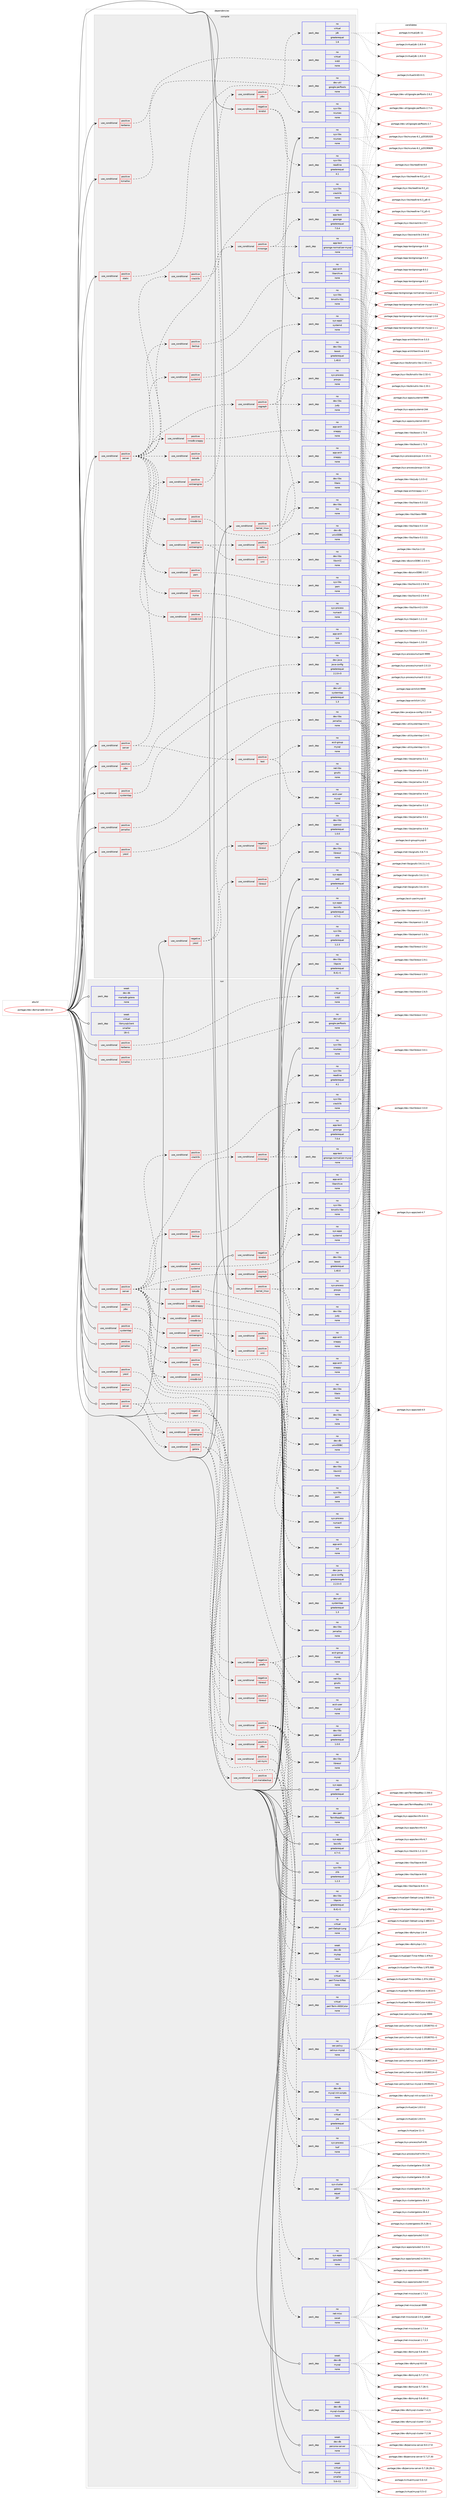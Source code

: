 digraph prolog {

# *************
# Graph options
# *************

newrank=true;
concentrate=true;
compound=true;
graph [rankdir=LR,fontname=Helvetica,fontsize=10,ranksep=1.5];#, ranksep=2.5, nodesep=0.2];
edge  [arrowhead=vee];
node  [fontname=Helvetica,fontsize=10];

# **********
# The ebuild
# **********

subgraph cluster_leftcol {
color=gray;
rank=same;
label=<<i>ebuild</i>>;
id [label="portage://dev-db/mariadb-10.4.10", color=red, width=4, href="../dev-db/mariadb-10.4.10.svg"];
}

# ****************
# The dependencies
# ****************

subgraph cluster_midcol {
color=gray;
label=<<i>dependencies</i>>;
subgraph cluster_compile {
fillcolor="#eeeeee";
style=filled;
label=<<i>compile</i>>;
subgraph cond138224 {
dependency583431 [label=<<TABLE BORDER="0" CELLBORDER="1" CELLSPACING="0" CELLPADDING="4"><TR><TD ROWSPAN="3" CELLPADDING="10">use_conditional</TD></TR><TR><TD>negative</TD></TR><TR><TD>bindist</TD></TR></TABLE>>, shape=none, color=red];
subgraph pack437902 {
dependency583432 [label=<<TABLE BORDER="0" CELLBORDER="1" CELLSPACING="0" CELLPADDING="4" WIDTH="220"><TR><TD ROWSPAN="6" CELLPADDING="30">pack_dep</TD></TR><TR><TD WIDTH="110">no</TD></TR><TR><TD>sys-libs</TD></TR><TR><TD>binutils-libs</TD></TR><TR><TD>none</TD></TR><TR><TD></TD></TR></TABLE>>, shape=none, color=blue];
}
dependency583431:e -> dependency583432:w [weight=20,style="dashed",arrowhead="vee"];
subgraph pack437903 {
dependency583433 [label=<<TABLE BORDER="0" CELLBORDER="1" CELLSPACING="0" CELLPADDING="4" WIDTH="220"><TR><TD ROWSPAN="6" CELLPADDING="30">pack_dep</TD></TR><TR><TD WIDTH="110">no</TD></TR><TR><TD>sys-libs</TD></TR><TR><TD>readline</TD></TR><TR><TD>greaterequal</TD></TR><TR><TD>4.1</TD></TR></TABLE>>, shape=none, color=blue];
}
dependency583431:e -> dependency583433:w [weight=20,style="dashed",arrowhead="vee"];
}
id:e -> dependency583431:w [weight=20,style="solid",arrowhead="vee"];
subgraph cond138225 {
dependency583434 [label=<<TABLE BORDER="0" CELLBORDER="1" CELLSPACING="0" CELLPADDING="4"><TR><TD ROWSPAN="3" CELLPADDING="10">use_conditional</TD></TR><TR><TD>negative</TD></TR><TR><TD>yassl</TD></TR></TABLE>>, shape=none, color=red];
subgraph cond138226 {
dependency583435 [label=<<TABLE BORDER="0" CELLBORDER="1" CELLSPACING="0" CELLPADDING="4"><TR><TD ROWSPAN="3" CELLPADDING="10">use_conditional</TD></TR><TR><TD>negative</TD></TR><TR><TD>libressl</TD></TR></TABLE>>, shape=none, color=red];
subgraph pack437904 {
dependency583436 [label=<<TABLE BORDER="0" CELLBORDER="1" CELLSPACING="0" CELLPADDING="4" WIDTH="220"><TR><TD ROWSPAN="6" CELLPADDING="30">pack_dep</TD></TR><TR><TD WIDTH="110">no</TD></TR><TR><TD>dev-libs</TD></TR><TR><TD>openssl</TD></TR><TR><TD>greaterequal</TD></TR><TR><TD>1.0.0</TD></TR></TABLE>>, shape=none, color=blue];
}
dependency583435:e -> dependency583436:w [weight=20,style="dashed",arrowhead="vee"];
}
dependency583434:e -> dependency583435:w [weight=20,style="dashed",arrowhead="vee"];
subgraph cond138227 {
dependency583437 [label=<<TABLE BORDER="0" CELLBORDER="1" CELLSPACING="0" CELLPADDING="4"><TR><TD ROWSPAN="3" CELLPADDING="10">use_conditional</TD></TR><TR><TD>positive</TD></TR><TR><TD>libressl</TD></TR></TABLE>>, shape=none, color=red];
subgraph pack437905 {
dependency583438 [label=<<TABLE BORDER="0" CELLBORDER="1" CELLSPACING="0" CELLPADDING="4" WIDTH="220"><TR><TD ROWSPAN="6" CELLPADDING="30">pack_dep</TD></TR><TR><TD WIDTH="110">no</TD></TR><TR><TD>dev-libs</TD></TR><TR><TD>libressl</TD></TR><TR><TD>none</TD></TR><TR><TD></TD></TR></TABLE>>, shape=none, color=blue];
}
dependency583437:e -> dependency583438:w [weight=20,style="dashed",arrowhead="vee"];
}
dependency583434:e -> dependency583437:w [weight=20,style="dashed",arrowhead="vee"];
}
id:e -> dependency583434:w [weight=20,style="solid",arrowhead="vee"];
subgraph cond138228 {
dependency583439 [label=<<TABLE BORDER="0" CELLBORDER="1" CELLSPACING="0" CELLPADDING="4"><TR><TD ROWSPAN="3" CELLPADDING="10">use_conditional</TD></TR><TR><TD>positive</TD></TR><TR><TD>jdbc</TD></TR></TABLE>>, shape=none, color=red];
subgraph pack437906 {
dependency583440 [label=<<TABLE BORDER="0" CELLBORDER="1" CELLSPACING="0" CELLPADDING="4" WIDTH="220"><TR><TD ROWSPAN="6" CELLPADDING="30">pack_dep</TD></TR><TR><TD WIDTH="110">no</TD></TR><TR><TD>dev-java</TD></TR><TR><TD>java-config</TD></TR><TR><TD>greaterequal</TD></TR><TR><TD>2.2.0-r3</TD></TR></TABLE>>, shape=none, color=blue];
}
dependency583439:e -> dependency583440:w [weight=20,style="dashed",arrowhead="vee"];
}
id:e -> dependency583439:w [weight=20,style="solid",arrowhead="vee"];
subgraph cond138229 {
dependency583441 [label=<<TABLE BORDER="0" CELLBORDER="1" CELLSPACING="0" CELLPADDING="4"><TR><TD ROWSPAN="3" CELLPADDING="10">use_conditional</TD></TR><TR><TD>positive</TD></TR><TR><TD>jemalloc</TD></TR></TABLE>>, shape=none, color=red];
subgraph pack437907 {
dependency583442 [label=<<TABLE BORDER="0" CELLBORDER="1" CELLSPACING="0" CELLPADDING="4" WIDTH="220"><TR><TD ROWSPAN="6" CELLPADDING="30">pack_dep</TD></TR><TR><TD WIDTH="110">no</TD></TR><TR><TD>dev-libs</TD></TR><TR><TD>jemalloc</TD></TR><TR><TD>none</TD></TR><TR><TD></TD></TR></TABLE>>, shape=none, color=blue];
}
dependency583441:e -> dependency583442:w [weight=20,style="dashed",arrowhead="vee"];
}
id:e -> dependency583441:w [weight=20,style="solid",arrowhead="vee"];
subgraph cond138230 {
dependency583443 [label=<<TABLE BORDER="0" CELLBORDER="1" CELLSPACING="0" CELLPADDING="4"><TR><TD ROWSPAN="3" CELLPADDING="10">use_conditional</TD></TR><TR><TD>positive</TD></TR><TR><TD>kerberos</TD></TR></TABLE>>, shape=none, color=red];
subgraph pack437908 {
dependency583444 [label=<<TABLE BORDER="0" CELLBORDER="1" CELLSPACING="0" CELLPADDING="4" WIDTH="220"><TR><TD ROWSPAN="6" CELLPADDING="30">pack_dep</TD></TR><TR><TD WIDTH="110">no</TD></TR><TR><TD>virtual</TD></TR><TR><TD>krb5</TD></TR><TR><TD>none</TD></TR><TR><TD></TD></TR></TABLE>>, shape=none, color=blue];
}
dependency583443:e -> dependency583444:w [weight=20,style="dashed",arrowhead="vee"];
}
id:e -> dependency583443:w [weight=20,style="solid",arrowhead="vee"];
subgraph cond138231 {
dependency583445 [label=<<TABLE BORDER="0" CELLBORDER="1" CELLSPACING="0" CELLPADDING="4"><TR><TD ROWSPAN="3" CELLPADDING="10">use_conditional</TD></TR><TR><TD>positive</TD></TR><TR><TD>kernel_linux</TD></TR></TABLE>>, shape=none, color=red];
subgraph pack437909 {
dependency583446 [label=<<TABLE BORDER="0" CELLBORDER="1" CELLSPACING="0" CELLPADDING="4" WIDTH="220"><TR><TD ROWSPAN="6" CELLPADDING="30">pack_dep</TD></TR><TR><TD WIDTH="110">no</TD></TR><TR><TD>sys-process</TD></TR><TR><TD>procps</TD></TR><TR><TD>none</TD></TR><TR><TD></TD></TR></TABLE>>, shape=none, color=blue];
}
dependency583445:e -> dependency583446:w [weight=20,style="dashed",arrowhead="vee"];
subgraph pack437910 {
dependency583447 [label=<<TABLE BORDER="0" CELLBORDER="1" CELLSPACING="0" CELLPADDING="4" WIDTH="220"><TR><TD ROWSPAN="6" CELLPADDING="30">pack_dep</TD></TR><TR><TD WIDTH="110">no</TD></TR><TR><TD>dev-libs</TD></TR><TR><TD>libaio</TD></TR><TR><TD>none</TD></TR><TR><TD></TD></TR></TABLE>>, shape=none, color=blue];
}
dependency583445:e -> dependency583447:w [weight=20,style="dashed",arrowhead="vee"];
}
id:e -> dependency583445:w [weight=20,style="solid",arrowhead="vee"];
subgraph cond138232 {
dependency583448 [label=<<TABLE BORDER="0" CELLBORDER="1" CELLSPACING="0" CELLPADDING="4"><TR><TD ROWSPAN="3" CELLPADDING="10">use_conditional</TD></TR><TR><TD>positive</TD></TR><TR><TD>server</TD></TR></TABLE>>, shape=none, color=red];
subgraph cond138233 {
dependency583449 [label=<<TABLE BORDER="0" CELLBORDER="1" CELLSPACING="0" CELLPADDING="4"><TR><TD ROWSPAN="3" CELLPADDING="10">use_conditional</TD></TR><TR><TD>positive</TD></TR><TR><TD>backup</TD></TR></TABLE>>, shape=none, color=red];
subgraph pack437911 {
dependency583450 [label=<<TABLE BORDER="0" CELLBORDER="1" CELLSPACING="0" CELLPADDING="4" WIDTH="220"><TR><TD ROWSPAN="6" CELLPADDING="30">pack_dep</TD></TR><TR><TD WIDTH="110">no</TD></TR><TR><TD>app-arch</TD></TR><TR><TD>libarchive</TD></TR><TR><TD>none</TD></TR><TR><TD></TD></TR></TABLE>>, shape=none, color=blue];
}
dependency583449:e -> dependency583450:w [weight=20,style="dashed",arrowhead="vee"];
}
dependency583448:e -> dependency583449:w [weight=20,style="dashed",arrowhead="vee"];
subgraph cond138234 {
dependency583451 [label=<<TABLE BORDER="0" CELLBORDER="1" CELLSPACING="0" CELLPADDING="4"><TR><TD ROWSPAN="3" CELLPADDING="10">use_conditional</TD></TR><TR><TD>positive</TD></TR><TR><TD>cracklib</TD></TR></TABLE>>, shape=none, color=red];
subgraph pack437912 {
dependency583452 [label=<<TABLE BORDER="0" CELLBORDER="1" CELLSPACING="0" CELLPADDING="4" WIDTH="220"><TR><TD ROWSPAN="6" CELLPADDING="30">pack_dep</TD></TR><TR><TD WIDTH="110">no</TD></TR><TR><TD>sys-libs</TD></TR><TR><TD>cracklib</TD></TR><TR><TD>none</TD></TR><TR><TD></TD></TR></TABLE>>, shape=none, color=blue];
}
dependency583451:e -> dependency583452:w [weight=20,style="dashed",arrowhead="vee"];
}
dependency583448:e -> dependency583451:w [weight=20,style="dashed",arrowhead="vee"];
subgraph cond138235 {
dependency583453 [label=<<TABLE BORDER="0" CELLBORDER="1" CELLSPACING="0" CELLPADDING="4"><TR><TD ROWSPAN="3" CELLPADDING="10">use_conditional</TD></TR><TR><TD>positive</TD></TR><TR><TD>extraengine</TD></TR></TABLE>>, shape=none, color=red];
subgraph cond138236 {
dependency583454 [label=<<TABLE BORDER="0" CELLBORDER="1" CELLSPACING="0" CELLPADDING="4"><TR><TD ROWSPAN="3" CELLPADDING="10">use_conditional</TD></TR><TR><TD>positive</TD></TR><TR><TD>odbc</TD></TR></TABLE>>, shape=none, color=red];
subgraph pack437913 {
dependency583455 [label=<<TABLE BORDER="0" CELLBORDER="1" CELLSPACING="0" CELLPADDING="4" WIDTH="220"><TR><TD ROWSPAN="6" CELLPADDING="30">pack_dep</TD></TR><TR><TD WIDTH="110">no</TD></TR><TR><TD>dev-db</TD></TR><TR><TD>unixODBC</TD></TR><TR><TD>none</TD></TR><TR><TD></TD></TR></TABLE>>, shape=none, color=blue];
}
dependency583454:e -> dependency583455:w [weight=20,style="dashed",arrowhead="vee"];
}
dependency583453:e -> dependency583454:w [weight=20,style="dashed",arrowhead="vee"];
subgraph cond138237 {
dependency583456 [label=<<TABLE BORDER="0" CELLBORDER="1" CELLSPACING="0" CELLPADDING="4"><TR><TD ROWSPAN="3" CELLPADDING="10">use_conditional</TD></TR><TR><TD>positive</TD></TR><TR><TD>xml</TD></TR></TABLE>>, shape=none, color=red];
subgraph pack437914 {
dependency583457 [label=<<TABLE BORDER="0" CELLBORDER="1" CELLSPACING="0" CELLPADDING="4" WIDTH="220"><TR><TD ROWSPAN="6" CELLPADDING="30">pack_dep</TD></TR><TR><TD WIDTH="110">no</TD></TR><TR><TD>dev-libs</TD></TR><TR><TD>libxml2</TD></TR><TR><TD>none</TD></TR><TR><TD></TD></TR></TABLE>>, shape=none, color=blue];
}
dependency583456:e -> dependency583457:w [weight=20,style="dashed",arrowhead="vee"];
}
dependency583453:e -> dependency583456:w [weight=20,style="dashed",arrowhead="vee"];
}
dependency583448:e -> dependency583453:w [weight=20,style="dashed",arrowhead="vee"];
subgraph cond138238 {
dependency583458 [label=<<TABLE BORDER="0" CELLBORDER="1" CELLSPACING="0" CELLPADDING="4"><TR><TD ROWSPAN="3" CELLPADDING="10">use_conditional</TD></TR><TR><TD>positive</TD></TR><TR><TD>innodb-lz4</TD></TR></TABLE>>, shape=none, color=red];
subgraph pack437915 {
dependency583459 [label=<<TABLE BORDER="0" CELLBORDER="1" CELLSPACING="0" CELLPADDING="4" WIDTH="220"><TR><TD ROWSPAN="6" CELLPADDING="30">pack_dep</TD></TR><TR><TD WIDTH="110">no</TD></TR><TR><TD>app-arch</TD></TR><TR><TD>lz4</TD></TR><TR><TD>none</TD></TR><TR><TD></TD></TR></TABLE>>, shape=none, color=blue];
}
dependency583458:e -> dependency583459:w [weight=20,style="dashed",arrowhead="vee"];
}
dependency583448:e -> dependency583458:w [weight=20,style="dashed",arrowhead="vee"];
subgraph cond138239 {
dependency583460 [label=<<TABLE BORDER="0" CELLBORDER="1" CELLSPACING="0" CELLPADDING="4"><TR><TD ROWSPAN="3" CELLPADDING="10">use_conditional</TD></TR><TR><TD>positive</TD></TR><TR><TD>innodb-lzo</TD></TR></TABLE>>, shape=none, color=red];
subgraph pack437916 {
dependency583461 [label=<<TABLE BORDER="0" CELLBORDER="1" CELLSPACING="0" CELLPADDING="4" WIDTH="220"><TR><TD ROWSPAN="6" CELLPADDING="30">pack_dep</TD></TR><TR><TD WIDTH="110">no</TD></TR><TR><TD>dev-libs</TD></TR><TR><TD>lzo</TD></TR><TR><TD>none</TD></TR><TR><TD></TD></TR></TABLE>>, shape=none, color=blue];
}
dependency583460:e -> dependency583461:w [weight=20,style="dashed",arrowhead="vee"];
}
dependency583448:e -> dependency583460:w [weight=20,style="dashed",arrowhead="vee"];
subgraph cond138240 {
dependency583462 [label=<<TABLE BORDER="0" CELLBORDER="1" CELLSPACING="0" CELLPADDING="4"><TR><TD ROWSPAN="3" CELLPADDING="10">use_conditional</TD></TR><TR><TD>positive</TD></TR><TR><TD>innodb-snappy</TD></TR></TABLE>>, shape=none, color=red];
subgraph pack437917 {
dependency583463 [label=<<TABLE BORDER="0" CELLBORDER="1" CELLSPACING="0" CELLPADDING="4" WIDTH="220"><TR><TD ROWSPAN="6" CELLPADDING="30">pack_dep</TD></TR><TR><TD WIDTH="110">no</TD></TR><TR><TD>app-arch</TD></TR><TR><TD>snappy</TD></TR><TR><TD>none</TD></TR><TR><TD></TD></TR></TABLE>>, shape=none, color=blue];
}
dependency583462:e -> dependency583463:w [weight=20,style="dashed",arrowhead="vee"];
}
dependency583448:e -> dependency583462:w [weight=20,style="dashed",arrowhead="vee"];
subgraph cond138241 {
dependency583464 [label=<<TABLE BORDER="0" CELLBORDER="1" CELLSPACING="0" CELLPADDING="4"><TR><TD ROWSPAN="3" CELLPADDING="10">use_conditional</TD></TR><TR><TD>positive</TD></TR><TR><TD>mroonga</TD></TR></TABLE>>, shape=none, color=red];
subgraph pack437918 {
dependency583465 [label=<<TABLE BORDER="0" CELLBORDER="1" CELLSPACING="0" CELLPADDING="4" WIDTH="220"><TR><TD ROWSPAN="6" CELLPADDING="30">pack_dep</TD></TR><TR><TD WIDTH="110">no</TD></TR><TR><TD>app-text</TD></TR><TR><TD>groonga-normalizer-mysql</TD></TR><TR><TD>none</TD></TR><TR><TD></TD></TR></TABLE>>, shape=none, color=blue];
}
dependency583464:e -> dependency583465:w [weight=20,style="dashed",arrowhead="vee"];
subgraph pack437919 {
dependency583466 [label=<<TABLE BORDER="0" CELLBORDER="1" CELLSPACING="0" CELLPADDING="4" WIDTH="220"><TR><TD ROWSPAN="6" CELLPADDING="30">pack_dep</TD></TR><TR><TD WIDTH="110">no</TD></TR><TR><TD>app-text</TD></TR><TR><TD>groonga</TD></TR><TR><TD>greaterequal</TD></TR><TR><TD>7.0.4</TD></TR></TABLE>>, shape=none, color=blue];
}
dependency583464:e -> dependency583466:w [weight=20,style="dashed",arrowhead="vee"];
}
dependency583448:e -> dependency583464:w [weight=20,style="dashed",arrowhead="vee"];
subgraph cond138242 {
dependency583467 [label=<<TABLE BORDER="0" CELLBORDER="1" CELLSPACING="0" CELLPADDING="4"><TR><TD ROWSPAN="3" CELLPADDING="10">use_conditional</TD></TR><TR><TD>positive</TD></TR><TR><TD>numa</TD></TR></TABLE>>, shape=none, color=red];
subgraph pack437920 {
dependency583468 [label=<<TABLE BORDER="0" CELLBORDER="1" CELLSPACING="0" CELLPADDING="4" WIDTH="220"><TR><TD ROWSPAN="6" CELLPADDING="30">pack_dep</TD></TR><TR><TD WIDTH="110">no</TD></TR><TR><TD>sys-process</TD></TR><TR><TD>numactl</TD></TR><TR><TD>none</TD></TR><TR><TD></TD></TR></TABLE>>, shape=none, color=blue];
}
dependency583467:e -> dependency583468:w [weight=20,style="dashed",arrowhead="vee"];
}
dependency583448:e -> dependency583467:w [weight=20,style="dashed",arrowhead="vee"];
subgraph cond138243 {
dependency583469 [label=<<TABLE BORDER="0" CELLBORDER="1" CELLSPACING="0" CELLPADDING="4"><TR><TD ROWSPAN="3" CELLPADDING="10">use_conditional</TD></TR><TR><TD>positive</TD></TR><TR><TD>oqgraph</TD></TR></TABLE>>, shape=none, color=red];
subgraph pack437921 {
dependency583470 [label=<<TABLE BORDER="0" CELLBORDER="1" CELLSPACING="0" CELLPADDING="4" WIDTH="220"><TR><TD ROWSPAN="6" CELLPADDING="30">pack_dep</TD></TR><TR><TD WIDTH="110">no</TD></TR><TR><TD>dev-libs</TD></TR><TR><TD>boost</TD></TR><TR><TD>greaterequal</TD></TR><TR><TD>1.40.0</TD></TR></TABLE>>, shape=none, color=blue];
}
dependency583469:e -> dependency583470:w [weight=20,style="dashed",arrowhead="vee"];
subgraph pack437922 {
dependency583471 [label=<<TABLE BORDER="0" CELLBORDER="1" CELLSPACING="0" CELLPADDING="4" WIDTH="220"><TR><TD ROWSPAN="6" CELLPADDING="30">pack_dep</TD></TR><TR><TD WIDTH="110">no</TD></TR><TR><TD>dev-libs</TD></TR><TR><TD>judy</TD></TR><TR><TD>none</TD></TR><TR><TD></TD></TR></TABLE>>, shape=none, color=blue];
}
dependency583469:e -> dependency583471:w [weight=20,style="dashed",arrowhead="vee"];
}
dependency583448:e -> dependency583469:w [weight=20,style="dashed",arrowhead="vee"];
subgraph cond138244 {
dependency583472 [label=<<TABLE BORDER="0" CELLBORDER="1" CELLSPACING="0" CELLPADDING="4"><TR><TD ROWSPAN="3" CELLPADDING="10">use_conditional</TD></TR><TR><TD>positive</TD></TR><TR><TD>pam</TD></TR></TABLE>>, shape=none, color=red];
subgraph pack437923 {
dependency583473 [label=<<TABLE BORDER="0" CELLBORDER="1" CELLSPACING="0" CELLPADDING="4" WIDTH="220"><TR><TD ROWSPAN="6" CELLPADDING="30">pack_dep</TD></TR><TR><TD WIDTH="110">no</TD></TR><TR><TD>sys-libs</TD></TR><TR><TD>pam</TD></TR><TR><TD>none</TD></TR><TR><TD></TD></TR></TABLE>>, shape=none, color=blue];
}
dependency583472:e -> dependency583473:w [weight=20,style="dashed",arrowhead="vee"];
}
dependency583448:e -> dependency583472:w [weight=20,style="dashed",arrowhead="vee"];
subgraph cond138245 {
dependency583474 [label=<<TABLE BORDER="0" CELLBORDER="1" CELLSPACING="0" CELLPADDING="4"><TR><TD ROWSPAN="3" CELLPADDING="10">use_conditional</TD></TR><TR><TD>positive</TD></TR><TR><TD>systemd</TD></TR></TABLE>>, shape=none, color=red];
subgraph pack437924 {
dependency583475 [label=<<TABLE BORDER="0" CELLBORDER="1" CELLSPACING="0" CELLPADDING="4" WIDTH="220"><TR><TD ROWSPAN="6" CELLPADDING="30">pack_dep</TD></TR><TR><TD WIDTH="110">no</TD></TR><TR><TD>sys-apps</TD></TR><TR><TD>systemd</TD></TR><TR><TD>none</TD></TR><TR><TD></TD></TR></TABLE>>, shape=none, color=blue];
}
dependency583474:e -> dependency583475:w [weight=20,style="dashed",arrowhead="vee"];
}
dependency583448:e -> dependency583474:w [weight=20,style="dashed",arrowhead="vee"];
subgraph cond138246 {
dependency583476 [label=<<TABLE BORDER="0" CELLBORDER="1" CELLSPACING="0" CELLPADDING="4"><TR><TD ROWSPAN="3" CELLPADDING="10">use_conditional</TD></TR><TR><TD>positive</TD></TR><TR><TD>tokudb</TD></TR></TABLE>>, shape=none, color=red];
subgraph pack437925 {
dependency583477 [label=<<TABLE BORDER="0" CELLBORDER="1" CELLSPACING="0" CELLPADDING="4" WIDTH="220"><TR><TD ROWSPAN="6" CELLPADDING="30">pack_dep</TD></TR><TR><TD WIDTH="110">no</TD></TR><TR><TD>app-arch</TD></TR><TR><TD>snappy</TD></TR><TR><TD>none</TD></TR><TR><TD></TD></TR></TABLE>>, shape=none, color=blue];
}
dependency583476:e -> dependency583477:w [weight=20,style="dashed",arrowhead="vee"];
}
dependency583448:e -> dependency583476:w [weight=20,style="dashed",arrowhead="vee"];
}
id:e -> dependency583448:w [weight=20,style="solid",arrowhead="vee"];
subgraph cond138247 {
dependency583478 [label=<<TABLE BORDER="0" CELLBORDER="1" CELLSPACING="0" CELLPADDING="4"><TR><TD ROWSPAN="3" CELLPADDING="10">use_conditional</TD></TR><TR><TD>positive</TD></TR><TR><TD>server</TD></TR></TABLE>>, shape=none, color=red];
subgraph cond138248 {
dependency583479 [label=<<TABLE BORDER="0" CELLBORDER="1" CELLSPACING="0" CELLPADDING="4"><TR><TD ROWSPAN="3" CELLPADDING="10">use_conditional</TD></TR><TR><TD>positive</TD></TR><TR><TD>extraengine</TD></TR></TABLE>>, shape=none, color=red];
subgraph cond138249 {
dependency583480 [label=<<TABLE BORDER="0" CELLBORDER="1" CELLSPACING="0" CELLPADDING="4"><TR><TD ROWSPAN="3" CELLPADDING="10">use_conditional</TD></TR><TR><TD>positive</TD></TR><TR><TD>jdbc</TD></TR></TABLE>>, shape=none, color=red];
subgraph pack437926 {
dependency583481 [label=<<TABLE BORDER="0" CELLBORDER="1" CELLSPACING="0" CELLPADDING="4" WIDTH="220"><TR><TD ROWSPAN="6" CELLPADDING="30">pack_dep</TD></TR><TR><TD WIDTH="110">no</TD></TR><TR><TD>virtual</TD></TR><TR><TD>jdk</TD></TR><TR><TD>greaterequal</TD></TR><TR><TD>1.6</TD></TR></TABLE>>, shape=none, color=blue];
}
dependency583480:e -> dependency583481:w [weight=20,style="dashed",arrowhead="vee"];
}
dependency583479:e -> dependency583480:w [weight=20,style="dashed",arrowhead="vee"];
}
dependency583478:e -> dependency583479:w [weight=20,style="dashed",arrowhead="vee"];
subgraph cond138250 {
dependency583482 [label=<<TABLE BORDER="0" CELLBORDER="1" CELLSPACING="0" CELLPADDING="4"><TR><TD ROWSPAN="3" CELLPADDING="10">use_conditional</TD></TR><TR><TD>positive</TD></TR><TR><TD>test</TD></TR></TABLE>>, shape=none, color=red];
subgraph pack437927 {
dependency583483 [label=<<TABLE BORDER="0" CELLBORDER="1" CELLSPACING="0" CELLPADDING="4" WIDTH="220"><TR><TD ROWSPAN="6" CELLPADDING="30">pack_dep</TD></TR><TR><TD WIDTH="110">no</TD></TR><TR><TD>acct-group</TD></TR><TR><TD>mysql</TD></TR><TR><TD>none</TD></TR><TR><TD></TD></TR></TABLE>>, shape=none, color=blue];
}
dependency583482:e -> dependency583483:w [weight=20,style="dashed",arrowhead="vee"];
subgraph pack437928 {
dependency583484 [label=<<TABLE BORDER="0" CELLBORDER="1" CELLSPACING="0" CELLPADDING="4" WIDTH="220"><TR><TD ROWSPAN="6" CELLPADDING="30">pack_dep</TD></TR><TR><TD WIDTH="110">no</TD></TR><TR><TD>acct-user</TD></TR><TR><TD>mysql</TD></TR><TR><TD>none</TD></TR><TR><TD></TD></TR></TABLE>>, shape=none, color=blue];
}
dependency583482:e -> dependency583484:w [weight=20,style="dashed",arrowhead="vee"];
}
dependency583478:e -> dependency583482:w [weight=20,style="dashed",arrowhead="vee"];
}
id:e -> dependency583478:w [weight=20,style="solid",arrowhead="vee"];
subgraph cond138251 {
dependency583485 [label=<<TABLE BORDER="0" CELLBORDER="1" CELLSPACING="0" CELLPADDING="4"><TR><TD ROWSPAN="3" CELLPADDING="10">use_conditional</TD></TR><TR><TD>positive</TD></TR><TR><TD>static</TD></TR></TABLE>>, shape=none, color=red];
subgraph pack437929 {
dependency583486 [label=<<TABLE BORDER="0" CELLBORDER="1" CELLSPACING="0" CELLPADDING="4" WIDTH="220"><TR><TD ROWSPAN="6" CELLPADDING="30">pack_dep</TD></TR><TR><TD WIDTH="110">no</TD></TR><TR><TD>sys-libs</TD></TR><TR><TD>ncurses</TD></TR><TR><TD>none</TD></TR><TR><TD></TD></TR></TABLE>>, shape=none, color=blue];
}
dependency583485:e -> dependency583486:w [weight=20,style="dashed",arrowhead="vee"];
}
id:e -> dependency583485:w [weight=20,style="solid",arrowhead="vee"];
subgraph cond138252 {
dependency583487 [label=<<TABLE BORDER="0" CELLBORDER="1" CELLSPACING="0" CELLPADDING="4"><TR><TD ROWSPAN="3" CELLPADDING="10">use_conditional</TD></TR><TR><TD>positive</TD></TR><TR><TD>systemtap</TD></TR></TABLE>>, shape=none, color=red];
subgraph pack437930 {
dependency583488 [label=<<TABLE BORDER="0" CELLBORDER="1" CELLSPACING="0" CELLPADDING="4" WIDTH="220"><TR><TD ROWSPAN="6" CELLPADDING="30">pack_dep</TD></TR><TR><TD WIDTH="110">no</TD></TR><TR><TD>dev-util</TD></TR><TR><TD>systemtap</TD></TR><TR><TD>greaterequal</TD></TR><TR><TD>1.3</TD></TR></TABLE>>, shape=none, color=blue];
}
dependency583487:e -> dependency583488:w [weight=20,style="dashed",arrowhead="vee"];
}
id:e -> dependency583487:w [weight=20,style="solid",arrowhead="vee"];
subgraph cond138253 {
dependency583489 [label=<<TABLE BORDER="0" CELLBORDER="1" CELLSPACING="0" CELLPADDING="4"><TR><TD ROWSPAN="3" CELLPADDING="10">use_conditional</TD></TR><TR><TD>positive</TD></TR><TR><TD>tcmalloc</TD></TR></TABLE>>, shape=none, color=red];
subgraph pack437931 {
dependency583490 [label=<<TABLE BORDER="0" CELLBORDER="1" CELLSPACING="0" CELLPADDING="4" WIDTH="220"><TR><TD ROWSPAN="6" CELLPADDING="30">pack_dep</TD></TR><TR><TD WIDTH="110">no</TD></TR><TR><TD>dev-util</TD></TR><TR><TD>google-perftools</TD></TR><TR><TD>none</TD></TR><TR><TD></TD></TR></TABLE>>, shape=none, color=blue];
}
dependency583489:e -> dependency583490:w [weight=20,style="dashed",arrowhead="vee"];
}
id:e -> dependency583489:w [weight=20,style="solid",arrowhead="vee"];
subgraph cond138254 {
dependency583491 [label=<<TABLE BORDER="0" CELLBORDER="1" CELLSPACING="0" CELLPADDING="4"><TR><TD ROWSPAN="3" CELLPADDING="10">use_conditional</TD></TR><TR><TD>positive</TD></TR><TR><TD>yassl</TD></TR></TABLE>>, shape=none, color=red];
subgraph pack437932 {
dependency583492 [label=<<TABLE BORDER="0" CELLBORDER="1" CELLSPACING="0" CELLPADDING="4" WIDTH="220"><TR><TD ROWSPAN="6" CELLPADDING="30">pack_dep</TD></TR><TR><TD WIDTH="110">no</TD></TR><TR><TD>net-libs</TD></TR><TR><TD>gnutls</TD></TR><TR><TD>none</TD></TR><TR><TD></TD></TR></TABLE>>, shape=none, color=blue];
}
dependency583491:e -> dependency583492:w [weight=20,style="dashed",arrowhead="vee"];
}
id:e -> dependency583491:w [weight=20,style="solid",arrowhead="vee"];
subgraph pack437933 {
dependency583493 [label=<<TABLE BORDER="0" CELLBORDER="1" CELLSPACING="0" CELLPADDING="4" WIDTH="220"><TR><TD ROWSPAN="6" CELLPADDING="30">pack_dep</TD></TR><TR><TD WIDTH="110">no</TD></TR><TR><TD>dev-libs</TD></TR><TR><TD>libpcre</TD></TR><TR><TD>greaterequal</TD></TR><TR><TD>8.41-r1</TD></TR></TABLE>>, shape=none, color=blue];
}
id:e -> dependency583493:w [weight=20,style="solid",arrowhead="vee"];
subgraph pack437934 {
dependency583494 [label=<<TABLE BORDER="0" CELLBORDER="1" CELLSPACING="0" CELLPADDING="4" WIDTH="220"><TR><TD ROWSPAN="6" CELLPADDING="30">pack_dep</TD></TR><TR><TD WIDTH="110">no</TD></TR><TR><TD>sys-apps</TD></TR><TR><TD>sed</TD></TR><TR><TD>greaterequal</TD></TR><TR><TD>4</TD></TR></TABLE>>, shape=none, color=blue];
}
id:e -> dependency583494:w [weight=20,style="solid",arrowhead="vee"];
subgraph pack437935 {
dependency583495 [label=<<TABLE BORDER="0" CELLBORDER="1" CELLSPACING="0" CELLPADDING="4" WIDTH="220"><TR><TD ROWSPAN="6" CELLPADDING="30">pack_dep</TD></TR><TR><TD WIDTH="110">no</TD></TR><TR><TD>sys-apps</TD></TR><TR><TD>texinfo</TD></TR><TR><TD>greaterequal</TD></TR><TR><TD>4.7-r1</TD></TR></TABLE>>, shape=none, color=blue];
}
id:e -> dependency583495:w [weight=20,style="solid",arrowhead="vee"];
subgraph pack437936 {
dependency583496 [label=<<TABLE BORDER="0" CELLBORDER="1" CELLSPACING="0" CELLPADDING="4" WIDTH="220"><TR><TD ROWSPAN="6" CELLPADDING="30">pack_dep</TD></TR><TR><TD WIDTH="110">no</TD></TR><TR><TD>sys-libs</TD></TR><TR><TD>ncurses</TD></TR><TR><TD>none</TD></TR><TR><TD></TD></TR></TABLE>>, shape=none, color=blue];
}
id:e -> dependency583496:w [weight=20,style="solid",arrowhead="vee"];
subgraph pack437937 {
dependency583497 [label=<<TABLE BORDER="0" CELLBORDER="1" CELLSPACING="0" CELLPADDING="4" WIDTH="220"><TR><TD ROWSPAN="6" CELLPADDING="30">pack_dep</TD></TR><TR><TD WIDTH="110">no</TD></TR><TR><TD>sys-libs</TD></TR><TR><TD>zlib</TD></TR><TR><TD>greaterequal</TD></TR><TR><TD>1.2.3</TD></TR></TABLE>>, shape=none, color=blue];
}
id:e -> dependency583497:w [weight=20,style="solid",arrowhead="vee"];
}
subgraph cluster_compileandrun {
fillcolor="#eeeeee";
style=filled;
label=<<i>compile and run</i>>;
}
subgraph cluster_run {
fillcolor="#eeeeee";
style=filled;
label=<<i>run</i>>;
subgraph cond138255 {
dependency583498 [label=<<TABLE BORDER="0" CELLBORDER="1" CELLSPACING="0" CELLPADDING="4"><TR><TD ROWSPAN="3" CELLPADDING="10">use_conditional</TD></TR><TR><TD>negative</TD></TR><TR><TD>bindist</TD></TR></TABLE>>, shape=none, color=red];
subgraph pack437938 {
dependency583499 [label=<<TABLE BORDER="0" CELLBORDER="1" CELLSPACING="0" CELLPADDING="4" WIDTH="220"><TR><TD ROWSPAN="6" CELLPADDING="30">pack_dep</TD></TR><TR><TD WIDTH="110">no</TD></TR><TR><TD>sys-libs</TD></TR><TR><TD>binutils-libs</TD></TR><TR><TD>none</TD></TR><TR><TD></TD></TR></TABLE>>, shape=none, color=blue];
}
dependency583498:e -> dependency583499:w [weight=20,style="dashed",arrowhead="vee"];
subgraph pack437939 {
dependency583500 [label=<<TABLE BORDER="0" CELLBORDER="1" CELLSPACING="0" CELLPADDING="4" WIDTH="220"><TR><TD ROWSPAN="6" CELLPADDING="30">pack_dep</TD></TR><TR><TD WIDTH="110">no</TD></TR><TR><TD>sys-libs</TD></TR><TR><TD>readline</TD></TR><TR><TD>greaterequal</TD></TR><TR><TD>4.1</TD></TR></TABLE>>, shape=none, color=blue];
}
dependency583498:e -> dependency583500:w [weight=20,style="dashed",arrowhead="vee"];
}
id:e -> dependency583498:w [weight=20,style="solid",arrowhead="odot"];
subgraph cond138256 {
dependency583501 [label=<<TABLE BORDER="0" CELLBORDER="1" CELLSPACING="0" CELLPADDING="4"><TR><TD ROWSPAN="3" CELLPADDING="10">use_conditional</TD></TR><TR><TD>negative</TD></TR><TR><TD>yassl</TD></TR></TABLE>>, shape=none, color=red];
subgraph cond138257 {
dependency583502 [label=<<TABLE BORDER="0" CELLBORDER="1" CELLSPACING="0" CELLPADDING="4"><TR><TD ROWSPAN="3" CELLPADDING="10">use_conditional</TD></TR><TR><TD>negative</TD></TR><TR><TD>libressl</TD></TR></TABLE>>, shape=none, color=red];
subgraph pack437940 {
dependency583503 [label=<<TABLE BORDER="0" CELLBORDER="1" CELLSPACING="0" CELLPADDING="4" WIDTH="220"><TR><TD ROWSPAN="6" CELLPADDING="30">pack_dep</TD></TR><TR><TD WIDTH="110">no</TD></TR><TR><TD>dev-libs</TD></TR><TR><TD>openssl</TD></TR><TR><TD>greaterequal</TD></TR><TR><TD>1.0.0</TD></TR></TABLE>>, shape=none, color=blue];
}
dependency583502:e -> dependency583503:w [weight=20,style="dashed",arrowhead="vee"];
}
dependency583501:e -> dependency583502:w [weight=20,style="dashed",arrowhead="vee"];
subgraph cond138258 {
dependency583504 [label=<<TABLE BORDER="0" CELLBORDER="1" CELLSPACING="0" CELLPADDING="4"><TR><TD ROWSPAN="3" CELLPADDING="10">use_conditional</TD></TR><TR><TD>positive</TD></TR><TR><TD>libressl</TD></TR></TABLE>>, shape=none, color=red];
subgraph pack437941 {
dependency583505 [label=<<TABLE BORDER="0" CELLBORDER="1" CELLSPACING="0" CELLPADDING="4" WIDTH="220"><TR><TD ROWSPAN="6" CELLPADDING="30">pack_dep</TD></TR><TR><TD WIDTH="110">no</TD></TR><TR><TD>dev-libs</TD></TR><TR><TD>libressl</TD></TR><TR><TD>none</TD></TR><TR><TD></TD></TR></TABLE>>, shape=none, color=blue];
}
dependency583504:e -> dependency583505:w [weight=20,style="dashed",arrowhead="vee"];
}
dependency583501:e -> dependency583504:w [weight=20,style="dashed",arrowhead="vee"];
}
id:e -> dependency583501:w [weight=20,style="solid",arrowhead="odot"];
subgraph cond138259 {
dependency583506 [label=<<TABLE BORDER="0" CELLBORDER="1" CELLSPACING="0" CELLPADDING="4"><TR><TD ROWSPAN="3" CELLPADDING="10">use_conditional</TD></TR><TR><TD>positive</TD></TR><TR><TD>jdbc</TD></TR></TABLE>>, shape=none, color=red];
subgraph pack437942 {
dependency583507 [label=<<TABLE BORDER="0" CELLBORDER="1" CELLSPACING="0" CELLPADDING="4" WIDTH="220"><TR><TD ROWSPAN="6" CELLPADDING="30">pack_dep</TD></TR><TR><TD WIDTH="110">no</TD></TR><TR><TD>dev-java</TD></TR><TR><TD>java-config</TD></TR><TR><TD>greaterequal</TD></TR><TR><TD>2.2.0-r3</TD></TR></TABLE>>, shape=none, color=blue];
}
dependency583506:e -> dependency583507:w [weight=20,style="dashed",arrowhead="vee"];
}
id:e -> dependency583506:w [weight=20,style="solid",arrowhead="odot"];
subgraph cond138260 {
dependency583508 [label=<<TABLE BORDER="0" CELLBORDER="1" CELLSPACING="0" CELLPADDING="4"><TR><TD ROWSPAN="3" CELLPADDING="10">use_conditional</TD></TR><TR><TD>positive</TD></TR><TR><TD>jemalloc</TD></TR></TABLE>>, shape=none, color=red];
subgraph pack437943 {
dependency583509 [label=<<TABLE BORDER="0" CELLBORDER="1" CELLSPACING="0" CELLPADDING="4" WIDTH="220"><TR><TD ROWSPAN="6" CELLPADDING="30">pack_dep</TD></TR><TR><TD WIDTH="110">no</TD></TR><TR><TD>dev-libs</TD></TR><TR><TD>jemalloc</TD></TR><TR><TD>none</TD></TR><TR><TD></TD></TR></TABLE>>, shape=none, color=blue];
}
dependency583508:e -> dependency583509:w [weight=20,style="dashed",arrowhead="vee"];
}
id:e -> dependency583508:w [weight=20,style="solid",arrowhead="odot"];
subgraph cond138261 {
dependency583510 [label=<<TABLE BORDER="0" CELLBORDER="1" CELLSPACING="0" CELLPADDING="4"><TR><TD ROWSPAN="3" CELLPADDING="10">use_conditional</TD></TR><TR><TD>positive</TD></TR><TR><TD>kerberos</TD></TR></TABLE>>, shape=none, color=red];
subgraph pack437944 {
dependency583511 [label=<<TABLE BORDER="0" CELLBORDER="1" CELLSPACING="0" CELLPADDING="4" WIDTH="220"><TR><TD ROWSPAN="6" CELLPADDING="30">pack_dep</TD></TR><TR><TD WIDTH="110">no</TD></TR><TR><TD>virtual</TD></TR><TR><TD>krb5</TD></TR><TR><TD>none</TD></TR><TR><TD></TD></TR></TABLE>>, shape=none, color=blue];
}
dependency583510:e -> dependency583511:w [weight=20,style="dashed",arrowhead="vee"];
}
id:e -> dependency583510:w [weight=20,style="solid",arrowhead="odot"];
subgraph cond138262 {
dependency583512 [label=<<TABLE BORDER="0" CELLBORDER="1" CELLSPACING="0" CELLPADDING="4"><TR><TD ROWSPAN="3" CELLPADDING="10">use_conditional</TD></TR><TR><TD>positive</TD></TR><TR><TD>kernel_linux</TD></TR></TABLE>>, shape=none, color=red];
subgraph pack437945 {
dependency583513 [label=<<TABLE BORDER="0" CELLBORDER="1" CELLSPACING="0" CELLPADDING="4" WIDTH="220"><TR><TD ROWSPAN="6" CELLPADDING="30">pack_dep</TD></TR><TR><TD WIDTH="110">no</TD></TR><TR><TD>sys-process</TD></TR><TR><TD>procps</TD></TR><TR><TD>none</TD></TR><TR><TD></TD></TR></TABLE>>, shape=none, color=blue];
}
dependency583512:e -> dependency583513:w [weight=20,style="dashed",arrowhead="vee"];
subgraph pack437946 {
dependency583514 [label=<<TABLE BORDER="0" CELLBORDER="1" CELLSPACING="0" CELLPADDING="4" WIDTH="220"><TR><TD ROWSPAN="6" CELLPADDING="30">pack_dep</TD></TR><TR><TD WIDTH="110">no</TD></TR><TR><TD>dev-libs</TD></TR><TR><TD>libaio</TD></TR><TR><TD>none</TD></TR><TR><TD></TD></TR></TABLE>>, shape=none, color=blue];
}
dependency583512:e -> dependency583514:w [weight=20,style="dashed",arrowhead="vee"];
}
id:e -> dependency583512:w [weight=20,style="solid",arrowhead="odot"];
subgraph cond138263 {
dependency583515 [label=<<TABLE BORDER="0" CELLBORDER="1" CELLSPACING="0" CELLPADDING="4"><TR><TD ROWSPAN="3" CELLPADDING="10">use_conditional</TD></TR><TR><TD>positive</TD></TR><TR><TD>perl</TD></TR></TABLE>>, shape=none, color=red];
subgraph pack437947 {
dependency583516 [label=<<TABLE BORDER="0" CELLBORDER="1" CELLSPACING="0" CELLPADDING="4" WIDTH="220"><TR><TD ROWSPAN="6" CELLPADDING="30">pack_dep</TD></TR><TR><TD WIDTH="110">weak</TD></TR><TR><TD>dev-db</TD></TR><TR><TD>mytop</TD></TR><TR><TD>none</TD></TR><TR><TD></TD></TR></TABLE>>, shape=none, color=blue];
}
dependency583515:e -> dependency583516:w [weight=20,style="dashed",arrowhead="vee"];
subgraph pack437948 {
dependency583517 [label=<<TABLE BORDER="0" CELLBORDER="1" CELLSPACING="0" CELLPADDING="4" WIDTH="220"><TR><TD ROWSPAN="6" CELLPADDING="30">pack_dep</TD></TR><TR><TD WIDTH="110">no</TD></TR><TR><TD>virtual</TD></TR><TR><TD>perl-Getopt-Long</TD></TR><TR><TD>none</TD></TR><TR><TD></TD></TR></TABLE>>, shape=none, color=blue];
}
dependency583515:e -> dependency583517:w [weight=20,style="dashed",arrowhead="vee"];
subgraph pack437949 {
dependency583518 [label=<<TABLE BORDER="0" CELLBORDER="1" CELLSPACING="0" CELLPADDING="4" WIDTH="220"><TR><TD ROWSPAN="6" CELLPADDING="30">pack_dep</TD></TR><TR><TD WIDTH="110">no</TD></TR><TR><TD>dev-perl</TD></TR><TR><TD>TermReadKey</TD></TR><TR><TD>none</TD></TR><TR><TD></TD></TR></TABLE>>, shape=none, color=blue];
}
dependency583515:e -> dependency583518:w [weight=20,style="dashed",arrowhead="vee"];
subgraph pack437950 {
dependency583519 [label=<<TABLE BORDER="0" CELLBORDER="1" CELLSPACING="0" CELLPADDING="4" WIDTH="220"><TR><TD ROWSPAN="6" CELLPADDING="30">pack_dep</TD></TR><TR><TD WIDTH="110">no</TD></TR><TR><TD>virtual</TD></TR><TR><TD>perl-Term-ANSIColor</TD></TR><TR><TD>none</TD></TR><TR><TD></TD></TR></TABLE>>, shape=none, color=blue];
}
dependency583515:e -> dependency583519:w [weight=20,style="dashed",arrowhead="vee"];
subgraph pack437951 {
dependency583520 [label=<<TABLE BORDER="0" CELLBORDER="1" CELLSPACING="0" CELLPADDING="4" WIDTH="220"><TR><TD ROWSPAN="6" CELLPADDING="30">pack_dep</TD></TR><TR><TD WIDTH="110">no</TD></TR><TR><TD>virtual</TD></TR><TR><TD>perl-Time-HiRes</TD></TR><TR><TD>none</TD></TR><TR><TD></TD></TR></TABLE>>, shape=none, color=blue];
}
dependency583515:e -> dependency583520:w [weight=20,style="dashed",arrowhead="vee"];
}
id:e -> dependency583515:w [weight=20,style="solid",arrowhead="odot"];
subgraph cond138264 {
dependency583521 [label=<<TABLE BORDER="0" CELLBORDER="1" CELLSPACING="0" CELLPADDING="4"><TR><TD ROWSPAN="3" CELLPADDING="10">use_conditional</TD></TR><TR><TD>positive</TD></TR><TR><TD>selinux</TD></TR></TABLE>>, shape=none, color=red];
subgraph pack437952 {
dependency583522 [label=<<TABLE BORDER="0" CELLBORDER="1" CELLSPACING="0" CELLPADDING="4" WIDTH="220"><TR><TD ROWSPAN="6" CELLPADDING="30">pack_dep</TD></TR><TR><TD WIDTH="110">no</TD></TR><TR><TD>sec-policy</TD></TR><TR><TD>selinux-mysql</TD></TR><TR><TD>none</TD></TR><TR><TD></TD></TR></TABLE>>, shape=none, color=blue];
}
dependency583521:e -> dependency583522:w [weight=20,style="dashed",arrowhead="vee"];
}
id:e -> dependency583521:w [weight=20,style="solid",arrowhead="odot"];
subgraph cond138265 {
dependency583523 [label=<<TABLE BORDER="0" CELLBORDER="1" CELLSPACING="0" CELLPADDING="4"><TR><TD ROWSPAN="3" CELLPADDING="10">use_conditional</TD></TR><TR><TD>positive</TD></TR><TR><TD>server</TD></TR></TABLE>>, shape=none, color=red];
subgraph cond138266 {
dependency583524 [label=<<TABLE BORDER="0" CELLBORDER="1" CELLSPACING="0" CELLPADDING="4"><TR><TD ROWSPAN="3" CELLPADDING="10">use_conditional</TD></TR><TR><TD>positive</TD></TR><TR><TD>backup</TD></TR></TABLE>>, shape=none, color=red];
subgraph pack437953 {
dependency583525 [label=<<TABLE BORDER="0" CELLBORDER="1" CELLSPACING="0" CELLPADDING="4" WIDTH="220"><TR><TD ROWSPAN="6" CELLPADDING="30">pack_dep</TD></TR><TR><TD WIDTH="110">no</TD></TR><TR><TD>app-arch</TD></TR><TR><TD>libarchive</TD></TR><TR><TD>none</TD></TR><TR><TD></TD></TR></TABLE>>, shape=none, color=blue];
}
dependency583524:e -> dependency583525:w [weight=20,style="dashed",arrowhead="vee"];
}
dependency583523:e -> dependency583524:w [weight=20,style="dashed",arrowhead="vee"];
subgraph cond138267 {
dependency583526 [label=<<TABLE BORDER="0" CELLBORDER="1" CELLSPACING="0" CELLPADDING="4"><TR><TD ROWSPAN="3" CELLPADDING="10">use_conditional</TD></TR><TR><TD>positive</TD></TR><TR><TD>cracklib</TD></TR></TABLE>>, shape=none, color=red];
subgraph pack437954 {
dependency583527 [label=<<TABLE BORDER="0" CELLBORDER="1" CELLSPACING="0" CELLPADDING="4" WIDTH="220"><TR><TD ROWSPAN="6" CELLPADDING="30">pack_dep</TD></TR><TR><TD WIDTH="110">no</TD></TR><TR><TD>sys-libs</TD></TR><TR><TD>cracklib</TD></TR><TR><TD>none</TD></TR><TR><TD></TD></TR></TABLE>>, shape=none, color=blue];
}
dependency583526:e -> dependency583527:w [weight=20,style="dashed",arrowhead="vee"];
}
dependency583523:e -> dependency583526:w [weight=20,style="dashed",arrowhead="vee"];
subgraph cond138268 {
dependency583528 [label=<<TABLE BORDER="0" CELLBORDER="1" CELLSPACING="0" CELLPADDING="4"><TR><TD ROWSPAN="3" CELLPADDING="10">use_conditional</TD></TR><TR><TD>positive</TD></TR><TR><TD>extraengine</TD></TR></TABLE>>, shape=none, color=red];
subgraph cond138269 {
dependency583529 [label=<<TABLE BORDER="0" CELLBORDER="1" CELLSPACING="0" CELLPADDING="4"><TR><TD ROWSPAN="3" CELLPADDING="10">use_conditional</TD></TR><TR><TD>positive</TD></TR><TR><TD>odbc</TD></TR></TABLE>>, shape=none, color=red];
subgraph pack437955 {
dependency583530 [label=<<TABLE BORDER="0" CELLBORDER="1" CELLSPACING="0" CELLPADDING="4" WIDTH="220"><TR><TD ROWSPAN="6" CELLPADDING="30">pack_dep</TD></TR><TR><TD WIDTH="110">no</TD></TR><TR><TD>dev-db</TD></TR><TR><TD>unixODBC</TD></TR><TR><TD>none</TD></TR><TR><TD></TD></TR></TABLE>>, shape=none, color=blue];
}
dependency583529:e -> dependency583530:w [weight=20,style="dashed",arrowhead="vee"];
}
dependency583528:e -> dependency583529:w [weight=20,style="dashed",arrowhead="vee"];
subgraph cond138270 {
dependency583531 [label=<<TABLE BORDER="0" CELLBORDER="1" CELLSPACING="0" CELLPADDING="4"><TR><TD ROWSPAN="3" CELLPADDING="10">use_conditional</TD></TR><TR><TD>positive</TD></TR><TR><TD>xml</TD></TR></TABLE>>, shape=none, color=red];
subgraph pack437956 {
dependency583532 [label=<<TABLE BORDER="0" CELLBORDER="1" CELLSPACING="0" CELLPADDING="4" WIDTH="220"><TR><TD ROWSPAN="6" CELLPADDING="30">pack_dep</TD></TR><TR><TD WIDTH="110">no</TD></TR><TR><TD>dev-libs</TD></TR><TR><TD>libxml2</TD></TR><TR><TD>none</TD></TR><TR><TD></TD></TR></TABLE>>, shape=none, color=blue];
}
dependency583531:e -> dependency583532:w [weight=20,style="dashed",arrowhead="vee"];
}
dependency583528:e -> dependency583531:w [weight=20,style="dashed",arrowhead="vee"];
}
dependency583523:e -> dependency583528:w [weight=20,style="dashed",arrowhead="vee"];
subgraph cond138271 {
dependency583533 [label=<<TABLE BORDER="0" CELLBORDER="1" CELLSPACING="0" CELLPADDING="4"><TR><TD ROWSPAN="3" CELLPADDING="10">use_conditional</TD></TR><TR><TD>positive</TD></TR><TR><TD>innodb-lz4</TD></TR></TABLE>>, shape=none, color=red];
subgraph pack437957 {
dependency583534 [label=<<TABLE BORDER="0" CELLBORDER="1" CELLSPACING="0" CELLPADDING="4" WIDTH="220"><TR><TD ROWSPAN="6" CELLPADDING="30">pack_dep</TD></TR><TR><TD WIDTH="110">no</TD></TR><TR><TD>app-arch</TD></TR><TR><TD>lz4</TD></TR><TR><TD>none</TD></TR><TR><TD></TD></TR></TABLE>>, shape=none, color=blue];
}
dependency583533:e -> dependency583534:w [weight=20,style="dashed",arrowhead="vee"];
}
dependency583523:e -> dependency583533:w [weight=20,style="dashed",arrowhead="vee"];
subgraph cond138272 {
dependency583535 [label=<<TABLE BORDER="0" CELLBORDER="1" CELLSPACING="0" CELLPADDING="4"><TR><TD ROWSPAN="3" CELLPADDING="10">use_conditional</TD></TR><TR><TD>positive</TD></TR><TR><TD>innodb-lzo</TD></TR></TABLE>>, shape=none, color=red];
subgraph pack437958 {
dependency583536 [label=<<TABLE BORDER="0" CELLBORDER="1" CELLSPACING="0" CELLPADDING="4" WIDTH="220"><TR><TD ROWSPAN="6" CELLPADDING="30">pack_dep</TD></TR><TR><TD WIDTH="110">no</TD></TR><TR><TD>dev-libs</TD></TR><TR><TD>lzo</TD></TR><TR><TD>none</TD></TR><TR><TD></TD></TR></TABLE>>, shape=none, color=blue];
}
dependency583535:e -> dependency583536:w [weight=20,style="dashed",arrowhead="vee"];
}
dependency583523:e -> dependency583535:w [weight=20,style="dashed",arrowhead="vee"];
subgraph cond138273 {
dependency583537 [label=<<TABLE BORDER="0" CELLBORDER="1" CELLSPACING="0" CELLPADDING="4"><TR><TD ROWSPAN="3" CELLPADDING="10">use_conditional</TD></TR><TR><TD>positive</TD></TR><TR><TD>innodb-snappy</TD></TR></TABLE>>, shape=none, color=red];
subgraph pack437959 {
dependency583538 [label=<<TABLE BORDER="0" CELLBORDER="1" CELLSPACING="0" CELLPADDING="4" WIDTH="220"><TR><TD ROWSPAN="6" CELLPADDING="30">pack_dep</TD></TR><TR><TD WIDTH="110">no</TD></TR><TR><TD>app-arch</TD></TR><TR><TD>snappy</TD></TR><TR><TD>none</TD></TR><TR><TD></TD></TR></TABLE>>, shape=none, color=blue];
}
dependency583537:e -> dependency583538:w [weight=20,style="dashed",arrowhead="vee"];
}
dependency583523:e -> dependency583537:w [weight=20,style="dashed",arrowhead="vee"];
subgraph cond138274 {
dependency583539 [label=<<TABLE BORDER="0" CELLBORDER="1" CELLSPACING="0" CELLPADDING="4"><TR><TD ROWSPAN="3" CELLPADDING="10">use_conditional</TD></TR><TR><TD>positive</TD></TR><TR><TD>mroonga</TD></TR></TABLE>>, shape=none, color=red];
subgraph pack437960 {
dependency583540 [label=<<TABLE BORDER="0" CELLBORDER="1" CELLSPACING="0" CELLPADDING="4" WIDTH="220"><TR><TD ROWSPAN="6" CELLPADDING="30">pack_dep</TD></TR><TR><TD WIDTH="110">no</TD></TR><TR><TD>app-text</TD></TR><TR><TD>groonga-normalizer-mysql</TD></TR><TR><TD>none</TD></TR><TR><TD></TD></TR></TABLE>>, shape=none, color=blue];
}
dependency583539:e -> dependency583540:w [weight=20,style="dashed",arrowhead="vee"];
subgraph pack437961 {
dependency583541 [label=<<TABLE BORDER="0" CELLBORDER="1" CELLSPACING="0" CELLPADDING="4" WIDTH="220"><TR><TD ROWSPAN="6" CELLPADDING="30">pack_dep</TD></TR><TR><TD WIDTH="110">no</TD></TR><TR><TD>app-text</TD></TR><TR><TD>groonga</TD></TR><TR><TD>greaterequal</TD></TR><TR><TD>7.0.4</TD></TR></TABLE>>, shape=none, color=blue];
}
dependency583539:e -> dependency583541:w [weight=20,style="dashed",arrowhead="vee"];
}
dependency583523:e -> dependency583539:w [weight=20,style="dashed",arrowhead="vee"];
subgraph cond138275 {
dependency583542 [label=<<TABLE BORDER="0" CELLBORDER="1" CELLSPACING="0" CELLPADDING="4"><TR><TD ROWSPAN="3" CELLPADDING="10">use_conditional</TD></TR><TR><TD>positive</TD></TR><TR><TD>numa</TD></TR></TABLE>>, shape=none, color=red];
subgraph pack437962 {
dependency583543 [label=<<TABLE BORDER="0" CELLBORDER="1" CELLSPACING="0" CELLPADDING="4" WIDTH="220"><TR><TD ROWSPAN="6" CELLPADDING="30">pack_dep</TD></TR><TR><TD WIDTH="110">no</TD></TR><TR><TD>sys-process</TD></TR><TR><TD>numactl</TD></TR><TR><TD>none</TD></TR><TR><TD></TD></TR></TABLE>>, shape=none, color=blue];
}
dependency583542:e -> dependency583543:w [weight=20,style="dashed",arrowhead="vee"];
}
dependency583523:e -> dependency583542:w [weight=20,style="dashed",arrowhead="vee"];
subgraph cond138276 {
dependency583544 [label=<<TABLE BORDER="0" CELLBORDER="1" CELLSPACING="0" CELLPADDING="4"><TR><TD ROWSPAN="3" CELLPADDING="10">use_conditional</TD></TR><TR><TD>positive</TD></TR><TR><TD>oqgraph</TD></TR></TABLE>>, shape=none, color=red];
subgraph pack437963 {
dependency583545 [label=<<TABLE BORDER="0" CELLBORDER="1" CELLSPACING="0" CELLPADDING="4" WIDTH="220"><TR><TD ROWSPAN="6" CELLPADDING="30">pack_dep</TD></TR><TR><TD WIDTH="110">no</TD></TR><TR><TD>dev-libs</TD></TR><TR><TD>boost</TD></TR><TR><TD>greaterequal</TD></TR><TR><TD>1.40.0</TD></TR></TABLE>>, shape=none, color=blue];
}
dependency583544:e -> dependency583545:w [weight=20,style="dashed",arrowhead="vee"];
subgraph pack437964 {
dependency583546 [label=<<TABLE BORDER="0" CELLBORDER="1" CELLSPACING="0" CELLPADDING="4" WIDTH="220"><TR><TD ROWSPAN="6" CELLPADDING="30">pack_dep</TD></TR><TR><TD WIDTH="110">no</TD></TR><TR><TD>dev-libs</TD></TR><TR><TD>judy</TD></TR><TR><TD>none</TD></TR><TR><TD></TD></TR></TABLE>>, shape=none, color=blue];
}
dependency583544:e -> dependency583546:w [weight=20,style="dashed",arrowhead="vee"];
}
dependency583523:e -> dependency583544:w [weight=20,style="dashed",arrowhead="vee"];
subgraph cond138277 {
dependency583547 [label=<<TABLE BORDER="0" CELLBORDER="1" CELLSPACING="0" CELLPADDING="4"><TR><TD ROWSPAN="3" CELLPADDING="10">use_conditional</TD></TR><TR><TD>positive</TD></TR><TR><TD>pam</TD></TR></TABLE>>, shape=none, color=red];
subgraph pack437965 {
dependency583548 [label=<<TABLE BORDER="0" CELLBORDER="1" CELLSPACING="0" CELLPADDING="4" WIDTH="220"><TR><TD ROWSPAN="6" CELLPADDING="30">pack_dep</TD></TR><TR><TD WIDTH="110">no</TD></TR><TR><TD>sys-libs</TD></TR><TR><TD>pam</TD></TR><TR><TD>none</TD></TR><TR><TD></TD></TR></TABLE>>, shape=none, color=blue];
}
dependency583547:e -> dependency583548:w [weight=20,style="dashed",arrowhead="vee"];
}
dependency583523:e -> dependency583547:w [weight=20,style="dashed",arrowhead="vee"];
subgraph cond138278 {
dependency583549 [label=<<TABLE BORDER="0" CELLBORDER="1" CELLSPACING="0" CELLPADDING="4"><TR><TD ROWSPAN="3" CELLPADDING="10">use_conditional</TD></TR><TR><TD>positive</TD></TR><TR><TD>systemd</TD></TR></TABLE>>, shape=none, color=red];
subgraph pack437966 {
dependency583550 [label=<<TABLE BORDER="0" CELLBORDER="1" CELLSPACING="0" CELLPADDING="4" WIDTH="220"><TR><TD ROWSPAN="6" CELLPADDING="30">pack_dep</TD></TR><TR><TD WIDTH="110">no</TD></TR><TR><TD>sys-apps</TD></TR><TR><TD>systemd</TD></TR><TR><TD>none</TD></TR><TR><TD></TD></TR></TABLE>>, shape=none, color=blue];
}
dependency583549:e -> dependency583550:w [weight=20,style="dashed",arrowhead="vee"];
}
dependency583523:e -> dependency583549:w [weight=20,style="dashed",arrowhead="vee"];
subgraph cond138279 {
dependency583551 [label=<<TABLE BORDER="0" CELLBORDER="1" CELLSPACING="0" CELLPADDING="4"><TR><TD ROWSPAN="3" CELLPADDING="10">use_conditional</TD></TR><TR><TD>positive</TD></TR><TR><TD>tokudb</TD></TR></TABLE>>, shape=none, color=red];
subgraph pack437967 {
dependency583552 [label=<<TABLE BORDER="0" CELLBORDER="1" CELLSPACING="0" CELLPADDING="4" WIDTH="220"><TR><TD ROWSPAN="6" CELLPADDING="30">pack_dep</TD></TR><TR><TD WIDTH="110">no</TD></TR><TR><TD>app-arch</TD></TR><TR><TD>snappy</TD></TR><TR><TD>none</TD></TR><TR><TD></TD></TR></TABLE>>, shape=none, color=blue];
}
dependency583551:e -> dependency583552:w [weight=20,style="dashed",arrowhead="vee"];
}
dependency583523:e -> dependency583551:w [weight=20,style="dashed",arrowhead="vee"];
}
id:e -> dependency583523:w [weight=20,style="solid",arrowhead="odot"];
subgraph cond138280 {
dependency583553 [label=<<TABLE BORDER="0" CELLBORDER="1" CELLSPACING="0" CELLPADDING="4"><TR><TD ROWSPAN="3" CELLPADDING="10">use_conditional</TD></TR><TR><TD>positive</TD></TR><TR><TD>server</TD></TR></TABLE>>, shape=none, color=red];
subgraph cond138281 {
dependency583554 [label=<<TABLE BORDER="0" CELLBORDER="1" CELLSPACING="0" CELLPADDING="4"><TR><TD ROWSPAN="3" CELLPADDING="10">use_conditional</TD></TR><TR><TD>positive</TD></TR><TR><TD>galera</TD></TR></TABLE>>, shape=none, color=red];
subgraph pack437968 {
dependency583555 [label=<<TABLE BORDER="0" CELLBORDER="1" CELLSPACING="0" CELLPADDING="4" WIDTH="220"><TR><TD ROWSPAN="6" CELLPADDING="30">pack_dep</TD></TR><TR><TD WIDTH="110">no</TD></TR><TR><TD>sys-apps</TD></TR><TR><TD>iproute2</TD></TR><TR><TD>none</TD></TR><TR><TD></TD></TR></TABLE>>, shape=none, color=blue];
}
dependency583554:e -> dependency583555:w [weight=20,style="dashed",arrowhead="vee"];
subgraph pack437969 {
dependency583556 [label=<<TABLE BORDER="0" CELLBORDER="1" CELLSPACING="0" CELLPADDING="4" WIDTH="220"><TR><TD ROWSPAN="6" CELLPADDING="30">pack_dep</TD></TR><TR><TD WIDTH="110">no</TD></TR><TR><TD>sys-cluster</TD></TR><TR><TD>galera</TD></TR><TR><TD>equal</TD></TR><TR><TD>26*</TD></TR></TABLE>>, shape=none, color=blue];
}
dependency583554:e -> dependency583556:w [weight=20,style="dashed",arrowhead="vee"];
subgraph cond138282 {
dependency583557 [label=<<TABLE BORDER="0" CELLBORDER="1" CELLSPACING="0" CELLPADDING="4"><TR><TD ROWSPAN="3" CELLPADDING="10">use_conditional</TD></TR><TR><TD>positive</TD></TR><TR><TD>sst-rsync</TD></TR></TABLE>>, shape=none, color=red];
subgraph pack437970 {
dependency583558 [label=<<TABLE BORDER="0" CELLBORDER="1" CELLSPACING="0" CELLPADDING="4" WIDTH="220"><TR><TD ROWSPAN="6" CELLPADDING="30">pack_dep</TD></TR><TR><TD WIDTH="110">no</TD></TR><TR><TD>sys-process</TD></TR><TR><TD>lsof</TD></TR><TR><TD>none</TD></TR><TR><TD></TD></TR></TABLE>>, shape=none, color=blue];
}
dependency583557:e -> dependency583558:w [weight=20,style="dashed",arrowhead="vee"];
}
dependency583554:e -> dependency583557:w [weight=20,style="dashed",arrowhead="vee"];
subgraph cond138283 {
dependency583559 [label=<<TABLE BORDER="0" CELLBORDER="1" CELLSPACING="0" CELLPADDING="4"><TR><TD ROWSPAN="3" CELLPADDING="10">use_conditional</TD></TR><TR><TD>positive</TD></TR><TR><TD>sst-mariabackup</TD></TR></TABLE>>, shape=none, color=red];
subgraph pack437971 {
dependency583560 [label=<<TABLE BORDER="0" CELLBORDER="1" CELLSPACING="0" CELLPADDING="4" WIDTH="220"><TR><TD ROWSPAN="6" CELLPADDING="30">pack_dep</TD></TR><TR><TD WIDTH="110">no</TD></TR><TR><TD>net-misc</TD></TR><TR><TD>socat</TD></TR><TR><TD>none</TD></TR><TR><TD></TD></TR></TABLE>>, shape=none, color=blue];
}
dependency583559:e -> dependency583560:w [weight=20,style="dashed",arrowhead="vee"];
}
dependency583554:e -> dependency583559:w [weight=20,style="dashed",arrowhead="vee"];
}
dependency583553:e -> dependency583554:w [weight=20,style="dashed",arrowhead="vee"];
subgraph cond138284 {
dependency583561 [label=<<TABLE BORDER="0" CELLBORDER="1" CELLSPACING="0" CELLPADDING="4"><TR><TD ROWSPAN="3" CELLPADDING="10">use_conditional</TD></TR><TR><TD>negative</TD></TR><TR><TD>prefix</TD></TR></TABLE>>, shape=none, color=red];
subgraph pack437972 {
dependency583562 [label=<<TABLE BORDER="0" CELLBORDER="1" CELLSPACING="0" CELLPADDING="4" WIDTH="220"><TR><TD ROWSPAN="6" CELLPADDING="30">pack_dep</TD></TR><TR><TD WIDTH="110">no</TD></TR><TR><TD>dev-db</TD></TR><TR><TD>mysql-init-scripts</TD></TR><TR><TD>none</TD></TR><TR><TD></TD></TR></TABLE>>, shape=none, color=blue];
}
dependency583561:e -> dependency583562:w [weight=20,style="dashed",arrowhead="vee"];
subgraph pack437973 {
dependency583563 [label=<<TABLE BORDER="0" CELLBORDER="1" CELLSPACING="0" CELLPADDING="4" WIDTH="220"><TR><TD ROWSPAN="6" CELLPADDING="30">pack_dep</TD></TR><TR><TD WIDTH="110">no</TD></TR><TR><TD>acct-group</TD></TR><TR><TD>mysql</TD></TR><TR><TD>none</TD></TR><TR><TD></TD></TR></TABLE>>, shape=none, color=blue];
}
dependency583561:e -> dependency583563:w [weight=20,style="dashed",arrowhead="vee"];
subgraph pack437974 {
dependency583564 [label=<<TABLE BORDER="0" CELLBORDER="1" CELLSPACING="0" CELLPADDING="4" WIDTH="220"><TR><TD ROWSPAN="6" CELLPADDING="30">pack_dep</TD></TR><TR><TD WIDTH="110">no</TD></TR><TR><TD>acct-user</TD></TR><TR><TD>mysql</TD></TR><TR><TD>none</TD></TR><TR><TD></TD></TR></TABLE>>, shape=none, color=blue];
}
dependency583561:e -> dependency583564:w [weight=20,style="dashed",arrowhead="vee"];
}
dependency583553:e -> dependency583561:w [weight=20,style="dashed",arrowhead="vee"];
subgraph cond138285 {
dependency583565 [label=<<TABLE BORDER="0" CELLBORDER="1" CELLSPACING="0" CELLPADDING="4"><TR><TD ROWSPAN="3" CELLPADDING="10">use_conditional</TD></TR><TR><TD>positive</TD></TR><TR><TD>extraengine</TD></TR></TABLE>>, shape=none, color=red];
subgraph cond138286 {
dependency583566 [label=<<TABLE BORDER="0" CELLBORDER="1" CELLSPACING="0" CELLPADDING="4"><TR><TD ROWSPAN="3" CELLPADDING="10">use_conditional</TD></TR><TR><TD>positive</TD></TR><TR><TD>jdbc</TD></TR></TABLE>>, shape=none, color=red];
subgraph pack437975 {
dependency583567 [label=<<TABLE BORDER="0" CELLBORDER="1" CELLSPACING="0" CELLPADDING="4" WIDTH="220"><TR><TD ROWSPAN="6" CELLPADDING="30">pack_dep</TD></TR><TR><TD WIDTH="110">no</TD></TR><TR><TD>virtual</TD></TR><TR><TD>jre</TD></TR><TR><TD>greaterequal</TD></TR><TR><TD>1.6</TD></TR></TABLE>>, shape=none, color=blue];
}
dependency583566:e -> dependency583567:w [weight=20,style="dashed",arrowhead="vee"];
}
dependency583565:e -> dependency583566:w [weight=20,style="dashed",arrowhead="vee"];
}
dependency583553:e -> dependency583565:w [weight=20,style="dashed",arrowhead="vee"];
}
id:e -> dependency583553:w [weight=20,style="solid",arrowhead="odot"];
subgraph cond138287 {
dependency583568 [label=<<TABLE BORDER="0" CELLBORDER="1" CELLSPACING="0" CELLPADDING="4"><TR><TD ROWSPAN="3" CELLPADDING="10">use_conditional</TD></TR><TR><TD>positive</TD></TR><TR><TD>systemtap</TD></TR></TABLE>>, shape=none, color=red];
subgraph pack437976 {
dependency583569 [label=<<TABLE BORDER="0" CELLBORDER="1" CELLSPACING="0" CELLPADDING="4" WIDTH="220"><TR><TD ROWSPAN="6" CELLPADDING="30">pack_dep</TD></TR><TR><TD WIDTH="110">no</TD></TR><TR><TD>dev-util</TD></TR><TR><TD>systemtap</TD></TR><TR><TD>greaterequal</TD></TR><TR><TD>1.3</TD></TR></TABLE>>, shape=none, color=blue];
}
dependency583568:e -> dependency583569:w [weight=20,style="dashed",arrowhead="vee"];
}
id:e -> dependency583568:w [weight=20,style="solid",arrowhead="odot"];
subgraph cond138288 {
dependency583570 [label=<<TABLE BORDER="0" CELLBORDER="1" CELLSPACING="0" CELLPADDING="4"><TR><TD ROWSPAN="3" CELLPADDING="10">use_conditional</TD></TR><TR><TD>positive</TD></TR><TR><TD>tcmalloc</TD></TR></TABLE>>, shape=none, color=red];
subgraph pack437977 {
dependency583571 [label=<<TABLE BORDER="0" CELLBORDER="1" CELLSPACING="0" CELLPADDING="4" WIDTH="220"><TR><TD ROWSPAN="6" CELLPADDING="30">pack_dep</TD></TR><TR><TD WIDTH="110">no</TD></TR><TR><TD>dev-util</TD></TR><TR><TD>google-perftools</TD></TR><TR><TD>none</TD></TR><TR><TD></TD></TR></TABLE>>, shape=none, color=blue];
}
dependency583570:e -> dependency583571:w [weight=20,style="dashed",arrowhead="vee"];
}
id:e -> dependency583570:w [weight=20,style="solid",arrowhead="odot"];
subgraph cond138289 {
dependency583572 [label=<<TABLE BORDER="0" CELLBORDER="1" CELLSPACING="0" CELLPADDING="4"><TR><TD ROWSPAN="3" CELLPADDING="10">use_conditional</TD></TR><TR><TD>positive</TD></TR><TR><TD>yassl</TD></TR></TABLE>>, shape=none, color=red];
subgraph pack437978 {
dependency583573 [label=<<TABLE BORDER="0" CELLBORDER="1" CELLSPACING="0" CELLPADDING="4" WIDTH="220"><TR><TD ROWSPAN="6" CELLPADDING="30">pack_dep</TD></TR><TR><TD WIDTH="110">no</TD></TR><TR><TD>net-libs</TD></TR><TR><TD>gnutls</TD></TR><TR><TD>none</TD></TR><TR><TD></TD></TR></TABLE>>, shape=none, color=blue];
}
dependency583572:e -> dependency583573:w [weight=20,style="dashed",arrowhead="vee"];
}
id:e -> dependency583572:w [weight=20,style="solid",arrowhead="odot"];
subgraph pack437979 {
dependency583574 [label=<<TABLE BORDER="0" CELLBORDER="1" CELLSPACING="0" CELLPADDING="4" WIDTH="220"><TR><TD ROWSPAN="6" CELLPADDING="30">pack_dep</TD></TR><TR><TD WIDTH="110">no</TD></TR><TR><TD>dev-libs</TD></TR><TR><TD>libpcre</TD></TR><TR><TD>greaterequal</TD></TR><TR><TD>8.41-r1</TD></TR></TABLE>>, shape=none, color=blue];
}
id:e -> dependency583574:w [weight=20,style="solid",arrowhead="odot"];
subgraph pack437980 {
dependency583575 [label=<<TABLE BORDER="0" CELLBORDER="1" CELLSPACING="0" CELLPADDING="4" WIDTH="220"><TR><TD ROWSPAN="6" CELLPADDING="30">pack_dep</TD></TR><TR><TD WIDTH="110">no</TD></TR><TR><TD>sys-apps</TD></TR><TR><TD>sed</TD></TR><TR><TD>greaterequal</TD></TR><TR><TD>4</TD></TR></TABLE>>, shape=none, color=blue];
}
id:e -> dependency583575:w [weight=20,style="solid",arrowhead="odot"];
subgraph pack437981 {
dependency583576 [label=<<TABLE BORDER="0" CELLBORDER="1" CELLSPACING="0" CELLPADDING="4" WIDTH="220"><TR><TD ROWSPAN="6" CELLPADDING="30">pack_dep</TD></TR><TR><TD WIDTH="110">no</TD></TR><TR><TD>sys-apps</TD></TR><TR><TD>texinfo</TD></TR><TR><TD>greaterequal</TD></TR><TR><TD>4.7-r1</TD></TR></TABLE>>, shape=none, color=blue];
}
id:e -> dependency583576:w [weight=20,style="solid",arrowhead="odot"];
subgraph pack437982 {
dependency583577 [label=<<TABLE BORDER="0" CELLBORDER="1" CELLSPACING="0" CELLPADDING="4" WIDTH="220"><TR><TD ROWSPAN="6" CELLPADDING="30">pack_dep</TD></TR><TR><TD WIDTH="110">no</TD></TR><TR><TD>sys-libs</TD></TR><TR><TD>ncurses</TD></TR><TR><TD>none</TD></TR><TR><TD></TD></TR></TABLE>>, shape=none, color=blue];
}
id:e -> dependency583577:w [weight=20,style="solid",arrowhead="odot"];
subgraph pack437983 {
dependency583578 [label=<<TABLE BORDER="0" CELLBORDER="1" CELLSPACING="0" CELLPADDING="4" WIDTH="220"><TR><TD ROWSPAN="6" CELLPADDING="30">pack_dep</TD></TR><TR><TD WIDTH="110">no</TD></TR><TR><TD>sys-libs</TD></TR><TR><TD>zlib</TD></TR><TR><TD>greaterequal</TD></TR><TR><TD>1.2.3</TD></TR></TABLE>>, shape=none, color=blue];
}
id:e -> dependency583578:w [weight=20,style="solid",arrowhead="odot"];
subgraph pack437984 {
dependency583579 [label=<<TABLE BORDER="0" CELLBORDER="1" CELLSPACING="0" CELLPADDING="4" WIDTH="220"><TR><TD ROWSPAN="6" CELLPADDING="30">pack_dep</TD></TR><TR><TD WIDTH="110">weak</TD></TR><TR><TD>dev-db</TD></TR><TR><TD>mariadb-galera</TD></TR><TR><TD>none</TD></TR><TR><TD></TD></TR></TABLE>>, shape=none, color=blue];
}
id:e -> dependency583579:w [weight=20,style="solid",arrowhead="odot"];
subgraph pack437985 {
dependency583580 [label=<<TABLE BORDER="0" CELLBORDER="1" CELLSPACING="0" CELLPADDING="4" WIDTH="220"><TR><TD ROWSPAN="6" CELLPADDING="30">pack_dep</TD></TR><TR><TD WIDTH="110">weak</TD></TR><TR><TD>dev-db</TD></TR><TR><TD>mysql</TD></TR><TR><TD>none</TD></TR><TR><TD></TD></TR></TABLE>>, shape=none, color=blue];
}
id:e -> dependency583580:w [weight=20,style="solid",arrowhead="odot"];
subgraph pack437986 {
dependency583581 [label=<<TABLE BORDER="0" CELLBORDER="1" CELLSPACING="0" CELLPADDING="4" WIDTH="220"><TR><TD ROWSPAN="6" CELLPADDING="30">pack_dep</TD></TR><TR><TD WIDTH="110">weak</TD></TR><TR><TD>dev-db</TD></TR><TR><TD>mysql-cluster</TD></TR><TR><TD>none</TD></TR><TR><TD></TD></TR></TABLE>>, shape=none, color=blue];
}
id:e -> dependency583581:w [weight=20,style="solid",arrowhead="odot"];
subgraph pack437987 {
dependency583582 [label=<<TABLE BORDER="0" CELLBORDER="1" CELLSPACING="0" CELLPADDING="4" WIDTH="220"><TR><TD ROWSPAN="6" CELLPADDING="30">pack_dep</TD></TR><TR><TD WIDTH="110">weak</TD></TR><TR><TD>dev-db</TD></TR><TR><TD>percona-server</TD></TR><TR><TD>none</TD></TR><TR><TD></TD></TR></TABLE>>, shape=none, color=blue];
}
id:e -> dependency583582:w [weight=20,style="solid",arrowhead="odot"];
subgraph pack437988 {
dependency583583 [label=<<TABLE BORDER="0" CELLBORDER="1" CELLSPACING="0" CELLPADDING="4" WIDTH="220"><TR><TD ROWSPAN="6" CELLPADDING="30">pack_dep</TD></TR><TR><TD WIDTH="110">weak</TD></TR><TR><TD>virtual</TD></TR><TR><TD>libmysqlclient</TD></TR><TR><TD>smaller</TD></TR><TR><TD>18-r1</TD></TR></TABLE>>, shape=none, color=blue];
}
id:e -> dependency583583:w [weight=20,style="solid",arrowhead="odot"];
subgraph pack437989 {
dependency583584 [label=<<TABLE BORDER="0" CELLBORDER="1" CELLSPACING="0" CELLPADDING="4" WIDTH="220"><TR><TD ROWSPAN="6" CELLPADDING="30">pack_dep</TD></TR><TR><TD WIDTH="110">weak</TD></TR><TR><TD>virtual</TD></TR><TR><TD>mysql</TD></TR><TR><TD>smaller</TD></TR><TR><TD>5.6-r11</TD></TR></TABLE>>, shape=none, color=blue];
}
id:e -> dependency583584:w [weight=20,style="solid",arrowhead="odot"];
}
}

# **************
# The candidates
# **************

subgraph cluster_choices {
rank=same;
color=gray;
label=<<i>candidates</i>>;

subgraph choice437902 {
color=black;
nodesep=1;
choice115121115451081059811547981051101171161051081154510810598115455046515146494511449 [label="portage://sys-libs/binutils-libs-2.33.1-r1", color=red, width=4,href="../sys-libs/binutils-libs-2.33.1-r1.svg"];
choice11512111545108105981154798105110117116105108115451081059811545504651514649 [label="portage://sys-libs/binutils-libs-2.33.1", color=red, width=4,href="../sys-libs/binutils-libs-2.33.1.svg"];
choice11512111545108105981154798105110117116105108115451081059811545504651504511449 [label="portage://sys-libs/binutils-libs-2.32-r1", color=red, width=4,href="../sys-libs/binutils-libs-2.32-r1.svg"];
dependency583432:e -> choice115121115451081059811547981051101171161051081154510810598115455046515146494511449:w [style=dotted,weight="100"];
dependency583432:e -> choice11512111545108105981154798105110117116105108115451081059811545504651514649:w [style=dotted,weight="100"];
dependency583432:e -> choice11512111545108105981154798105110117116105108115451081059811545504651504511449:w [style=dotted,weight="100"];
}
subgraph choice437903 {
color=black;
nodesep=1;
choice115121115451081059811547114101971001081051101014556464895112494511449 [label="portage://sys-libs/readline-8.0_p1-r1", color=red, width=4,href="../sys-libs/readline-8.0_p1-r1.svg"];
choice11512111545108105981154711410197100108105110101455646489511249 [label="portage://sys-libs/readline-8.0_p1", color=red, width=4,href="../sys-libs/readline-8.0_p1.svg"];
choice1151211154510810598115471141019710010810511010145564648 [label="portage://sys-libs/readline-8.0", color=red, width=4,href="../sys-libs/readline-8.0.svg"];
choice115121115451081059811547114101971001081051101014555464895112534511449 [label="portage://sys-libs/readline-7.0_p5-r1", color=red, width=4,href="../sys-libs/readline-7.0_p5-r1.svg"];
choice115121115451081059811547114101971001081051101014554465195112564511451 [label="portage://sys-libs/readline-6.3_p8-r3", color=red, width=4,href="../sys-libs/readline-6.3_p8-r3.svg"];
dependency583433:e -> choice115121115451081059811547114101971001081051101014556464895112494511449:w [style=dotted,weight="100"];
dependency583433:e -> choice11512111545108105981154711410197100108105110101455646489511249:w [style=dotted,weight="100"];
dependency583433:e -> choice1151211154510810598115471141019710010810511010145564648:w [style=dotted,weight="100"];
dependency583433:e -> choice115121115451081059811547114101971001081051101014555464895112534511449:w [style=dotted,weight="100"];
dependency583433:e -> choice115121115451081059811547114101971001081051101014554465195112564511451:w [style=dotted,weight="100"];
}
subgraph choice437904 {
color=black;
nodesep=1;
choice1001011184510810598115471111121011101151151084549464946491004511451 [label="portage://dev-libs/openssl-1.1.1d-r3", color=red, width=4,href="../dev-libs/openssl-1.1.1d-r3.svg"];
choice100101118451081059811547111112101110115115108454946494648108 [label="portage://dev-libs/openssl-1.1.0l", color=red, width=4,href="../dev-libs/openssl-1.1.0l.svg"];
choice100101118451081059811547111112101110115115108454946484650117 [label="portage://dev-libs/openssl-1.0.2u", color=red, width=4,href="../dev-libs/openssl-1.0.2u.svg"];
dependency583436:e -> choice1001011184510810598115471111121011101151151084549464946491004511451:w [style=dotted,weight="100"];
dependency583436:e -> choice100101118451081059811547111112101110115115108454946494648108:w [style=dotted,weight="100"];
dependency583436:e -> choice100101118451081059811547111112101110115115108454946484650117:w [style=dotted,weight="100"];
}
subgraph choice437905 {
color=black;
nodesep=1;
choice10010111845108105981154710810598114101115115108455146484650 [label="portage://dev-libs/libressl-3.0.2", color=red, width=4,href="../dev-libs/libressl-3.0.2.svg"];
choice10010111845108105981154710810598114101115115108455146484649 [label="portage://dev-libs/libressl-3.0.1", color=red, width=4,href="../dev-libs/libressl-3.0.1.svg"];
choice10010111845108105981154710810598114101115115108455146484648 [label="portage://dev-libs/libressl-3.0.0", color=red, width=4,href="../dev-libs/libressl-3.0.0.svg"];
choice10010111845108105981154710810598114101115115108455046574650 [label="portage://dev-libs/libressl-2.9.2", color=red, width=4,href="../dev-libs/libressl-2.9.2.svg"];
choice10010111845108105981154710810598114101115115108455046574649 [label="portage://dev-libs/libressl-2.9.1", color=red, width=4,href="../dev-libs/libressl-2.9.1.svg"];
choice10010111845108105981154710810598114101115115108455046564651 [label="portage://dev-libs/libressl-2.8.3", color=red, width=4,href="../dev-libs/libressl-2.8.3.svg"];
choice10010111845108105981154710810598114101115115108455046544653 [label="portage://dev-libs/libressl-2.6.5", color=red, width=4,href="../dev-libs/libressl-2.6.5.svg"];
dependency583438:e -> choice10010111845108105981154710810598114101115115108455146484650:w [style=dotted,weight="100"];
dependency583438:e -> choice10010111845108105981154710810598114101115115108455146484649:w [style=dotted,weight="100"];
dependency583438:e -> choice10010111845108105981154710810598114101115115108455146484648:w [style=dotted,weight="100"];
dependency583438:e -> choice10010111845108105981154710810598114101115115108455046574650:w [style=dotted,weight="100"];
dependency583438:e -> choice10010111845108105981154710810598114101115115108455046574649:w [style=dotted,weight="100"];
dependency583438:e -> choice10010111845108105981154710810598114101115115108455046564651:w [style=dotted,weight="100"];
dependency583438:e -> choice10010111845108105981154710810598114101115115108455046544653:w [style=dotted,weight="100"];
}
subgraph choice437906 {
color=black;
nodesep=1;
choice10010111845106971189747106971189745991111101021051034550465046484511452 [label="portage://dev-java/java-config-2.2.0-r4", color=red, width=4,href="../dev-java/java-config-2.2.0-r4.svg"];
dependency583440:e -> choice10010111845106971189747106971189745991111101021051034550465046484511452:w [style=dotted,weight="100"];
}
subgraph choice437907 {
color=black;
nodesep=1;
choice1001011184510810598115471061011099710810811199455346504649 [label="portage://dev-libs/jemalloc-5.2.1", color=red, width=4,href="../dev-libs/jemalloc-5.2.1.svg"];
choice1001011184510810598115471061011099710810811199455346504648 [label="portage://dev-libs/jemalloc-5.2.0", color=red, width=4,href="../dev-libs/jemalloc-5.2.0.svg"];
choice1001011184510810598115471061011099710810811199455346494648 [label="portage://dev-libs/jemalloc-5.1.0", color=red, width=4,href="../dev-libs/jemalloc-5.1.0.svg"];
choice1001011184510810598115471061011099710810811199455346484649 [label="portage://dev-libs/jemalloc-5.0.1", color=red, width=4,href="../dev-libs/jemalloc-5.0.1.svg"];
choice1001011184510810598115471061011099710810811199455246534648 [label="portage://dev-libs/jemalloc-4.5.0", color=red, width=4,href="../dev-libs/jemalloc-4.5.0.svg"];
choice1001011184510810598115471061011099710810811199455246524648 [label="portage://dev-libs/jemalloc-4.4.0", color=red, width=4,href="../dev-libs/jemalloc-4.4.0.svg"];
choice1001011184510810598115471061011099710810811199455146544648 [label="portage://dev-libs/jemalloc-3.6.0", color=red, width=4,href="../dev-libs/jemalloc-3.6.0.svg"];
dependency583442:e -> choice1001011184510810598115471061011099710810811199455346504649:w [style=dotted,weight="100"];
dependency583442:e -> choice1001011184510810598115471061011099710810811199455346504648:w [style=dotted,weight="100"];
dependency583442:e -> choice1001011184510810598115471061011099710810811199455346494648:w [style=dotted,weight="100"];
dependency583442:e -> choice1001011184510810598115471061011099710810811199455346484649:w [style=dotted,weight="100"];
dependency583442:e -> choice1001011184510810598115471061011099710810811199455246534648:w [style=dotted,weight="100"];
dependency583442:e -> choice1001011184510810598115471061011099710810811199455246524648:w [style=dotted,weight="100"];
dependency583442:e -> choice1001011184510810598115471061011099710810811199455146544648:w [style=dotted,weight="100"];
}
subgraph choice437908 {
color=black;
nodesep=1;
choice1181051141161179710847107114985345484511449 [label="portage://virtual/krb5-0-r1", color=red, width=4,href="../virtual/krb5-0-r1.svg"];
dependency583444:e -> choice1181051141161179710847107114985345484511449:w [style=dotted,weight="100"];
}
subgraph choice437909 {
color=black;
nodesep=1;
choice1151211154511211411199101115115471121141119911211545514651464954 [label="portage://sys-process/procps-3.3.16", color=red, width=4,href="../sys-process/procps-3.3.16.svg"];
choice11512111545112114111991011151154711211411199112115455146514649534511449 [label="portage://sys-process/procps-3.3.15-r1", color=red, width=4,href="../sys-process/procps-3.3.15-r1.svg"];
dependency583446:e -> choice1151211154511211411199101115115471121141119911211545514651464954:w [style=dotted,weight="100"];
dependency583446:e -> choice11512111545112114111991011151154711211411199112115455146514649534511449:w [style=dotted,weight="100"];
}
subgraph choice437910 {
color=black;
nodesep=1;
choice10010111845108105981154710810598971051114557575757 [label="portage://dev-libs/libaio-9999", color=red, width=4,href="../dev-libs/libaio-9999.svg"];
choice10010111845108105981154710810598971051114548465146494950 [label="portage://dev-libs/libaio-0.3.112", color=red, width=4,href="../dev-libs/libaio-0.3.112.svg"];
choice10010111845108105981154710810598971051114548465146494949 [label="portage://dev-libs/libaio-0.3.111", color=red, width=4,href="../dev-libs/libaio-0.3.111.svg"];
choice10010111845108105981154710810598971051114548465146494948 [label="portage://dev-libs/libaio-0.3.110", color=red, width=4,href="../dev-libs/libaio-0.3.110.svg"];
dependency583447:e -> choice10010111845108105981154710810598971051114557575757:w [style=dotted,weight="100"];
dependency583447:e -> choice10010111845108105981154710810598971051114548465146494950:w [style=dotted,weight="100"];
dependency583447:e -> choice10010111845108105981154710810598971051114548465146494949:w [style=dotted,weight="100"];
dependency583447:e -> choice10010111845108105981154710810598971051114548465146494948:w [style=dotted,weight="100"];
}
subgraph choice437911 {
color=black;
nodesep=1;
choice9711211245971149910447108105989711499104105118101455146524648 [label="portage://app-arch/libarchive-3.4.0", color=red, width=4,href="../app-arch/libarchive-3.4.0.svg"];
choice9711211245971149910447108105989711499104105118101455146514651 [label="portage://app-arch/libarchive-3.3.3", color=red, width=4,href="../app-arch/libarchive-3.3.3.svg"];
dependency583450:e -> choice9711211245971149910447108105989711499104105118101455146524648:w [style=dotted,weight="100"];
dependency583450:e -> choice9711211245971149910447108105989711499104105118101455146514651:w [style=dotted,weight="100"];
}
subgraph choice437912 {
color=black;
nodesep=1;
choice11512111545108105981154799114979910710810598455046574655 [label="portage://sys-libs/cracklib-2.9.7", color=red, width=4,href="../sys-libs/cracklib-2.9.7.svg"];
choice115121115451081059811547991149799107108105984550465746544511450 [label="portage://sys-libs/cracklib-2.9.6-r2", color=red, width=4,href="../sys-libs/cracklib-2.9.6-r2.svg"];
dependency583452:e -> choice11512111545108105981154799114979910710810598455046574655:w [style=dotted,weight="100"];
dependency583452:e -> choice115121115451081059811547991149799107108105984550465746544511450:w [style=dotted,weight="100"];
}
subgraph choice437913 {
color=black;
nodesep=1;
choice10010111845100984711711010512079686667455046514655 [label="portage://dev-db/unixODBC-2.3.7", color=red, width=4,href="../dev-db/unixODBC-2.3.7.svg"];
choice100101118451009847117110105120796866674550465146534511449 [label="portage://dev-db/unixODBC-2.3.5-r1", color=red, width=4,href="../dev-db/unixODBC-2.3.5-r1.svg"];
dependency583455:e -> choice10010111845100984711711010512079686667455046514655:w [style=dotted,weight="100"];
dependency583455:e -> choice100101118451009847117110105120796866674550465146534511449:w [style=dotted,weight="100"];
}
subgraph choice437914 {
color=black;
nodesep=1;
choice10010111845108105981154710810598120109108504550465746574511451 [label="portage://dev-libs/libxml2-2.9.9-r3", color=red, width=4,href="../dev-libs/libxml2-2.9.9-r3.svg"];
choice10010111845108105981154710810598120109108504550465746574511450 [label="portage://dev-libs/libxml2-2.9.9-r2", color=red, width=4,href="../dev-libs/libxml2-2.9.9-r2.svg"];
choice1001011184510810598115471081059812010910850455046574657 [label="portage://dev-libs/libxml2-2.9.9", color=red, width=4,href="../dev-libs/libxml2-2.9.9.svg"];
dependency583457:e -> choice10010111845108105981154710810598120109108504550465746574511451:w [style=dotted,weight="100"];
dependency583457:e -> choice10010111845108105981154710810598120109108504550465746574511450:w [style=dotted,weight="100"];
dependency583457:e -> choice1001011184510810598115471081059812010910850455046574657:w [style=dotted,weight="100"];
}
subgraph choice437915 {
color=black;
nodesep=1;
choice9711211245971149910447108122524557575757 [label="portage://app-arch/lz4-9999", color=red, width=4,href="../app-arch/lz4-9999.svg"];
choice971121124597114991044710812252454946574650 [label="portage://app-arch/lz4-1.9.2", color=red, width=4,href="../app-arch/lz4-1.9.2.svg"];
dependency583459:e -> choice9711211245971149910447108122524557575757:w [style=dotted,weight="100"];
dependency583459:e -> choice971121124597114991044710812252454946574650:w [style=dotted,weight="100"];
}
subgraph choice437916 {
color=black;
nodesep=1;
choice1001011184510810598115471081221114550464948 [label="portage://dev-libs/lzo-2.10", color=red, width=4,href="../dev-libs/lzo-2.10.svg"];
dependency583461:e -> choice1001011184510810598115471081221114550464948:w [style=dotted,weight="100"];
}
subgraph choice437917 {
color=black;
nodesep=1;
choice971121124597114991044711511097112112121454946494655 [label="portage://app-arch/snappy-1.1.7", color=red, width=4,href="../app-arch/snappy-1.1.7.svg"];
dependency583463:e -> choice971121124597114991044711511097112112121454946494655:w [style=dotted,weight="100"];
}
subgraph choice437918 {
color=black;
nodesep=1;
choice97112112451161011201164710311411111111010397451101111141099710810512210111445109121115113108454946494649 [label="portage://app-text/groonga-normalizer-mysql-1.1.1", color=red, width=4,href="../app-text/groonga-normalizer-mysql-1.1.1.svg"];
choice97112112451161011201164710311411111111010397451101111141099710810512210111445109121115113108454946494648 [label="portage://app-text/groonga-normalizer-mysql-1.1.0", color=red, width=4,href="../app-text/groonga-normalizer-mysql-1.1.0.svg"];
choice97112112451161011201164710311411111111010397451101111141099710810512210111445109121115113108454946484657 [label="portage://app-text/groonga-normalizer-mysql-1.0.9", color=red, width=4,href="../app-text/groonga-normalizer-mysql-1.0.9.svg"];
choice97112112451161011201164710311411111111010397451101111141099710810512210111445109121115113108454946484654 [label="portage://app-text/groonga-normalizer-mysql-1.0.6", color=red, width=4,href="../app-text/groonga-normalizer-mysql-1.0.6.svg"];
dependency583465:e -> choice97112112451161011201164710311411111111010397451101111141099710810512210111445109121115113108454946494649:w [style=dotted,weight="100"];
dependency583465:e -> choice97112112451161011201164710311411111111010397451101111141099710810512210111445109121115113108454946494648:w [style=dotted,weight="100"];
dependency583465:e -> choice97112112451161011201164710311411111111010397451101111141099710810512210111445109121115113108454946484657:w [style=dotted,weight="100"];
dependency583465:e -> choice97112112451161011201164710311411111111010397451101111141099710810512210111445109121115113108454946484654:w [style=dotted,weight="100"];
}
subgraph choice437919 {
color=black;
nodesep=1;
choice97112112451161011201164710311411111111010397455646484650 [label="portage://app-text/groonga-8.0.2", color=red, width=4,href="../app-text/groonga-8.0.2.svg"];
choice97112112451161011201164710311411111111010397455446494650 [label="portage://app-text/groonga-6.1.2", color=red, width=4,href="../app-text/groonga-6.1.2.svg"];
choice97112112451161011201164710311411111111010397455346484657 [label="portage://app-text/groonga-5.0.9", color=red, width=4,href="../app-text/groonga-5.0.9.svg"];
choice97112112451161011201164710311411111111010397455346484651 [label="portage://app-text/groonga-5.0.3", color=red, width=4,href="../app-text/groonga-5.0.3.svg"];
dependency583466:e -> choice97112112451161011201164710311411111111010397455646484650:w [style=dotted,weight="100"];
dependency583466:e -> choice97112112451161011201164710311411111111010397455446494650:w [style=dotted,weight="100"];
dependency583466:e -> choice97112112451161011201164710311411111111010397455346484657:w [style=dotted,weight="100"];
dependency583466:e -> choice97112112451161011201164710311411111111010397455346484651:w [style=dotted,weight="100"];
}
subgraph choice437920 {
color=black;
nodesep=1;
choice11512111545112114111991011151154711011710997991161084557575757 [label="portage://sys-process/numactl-9999", color=red, width=4,href="../sys-process/numactl-9999.svg"];
choice115121115451121141119910111511547110117109979911610845504648464951 [label="portage://sys-process/numactl-2.0.13", color=red, width=4,href="../sys-process/numactl-2.0.13.svg"];
choice115121115451121141119910111511547110117109979911610845504648464950 [label="portage://sys-process/numactl-2.0.12", color=red, width=4,href="../sys-process/numactl-2.0.12.svg"];
dependency583468:e -> choice11512111545112114111991011151154711011710997991161084557575757:w [style=dotted,weight="100"];
dependency583468:e -> choice115121115451121141119910111511547110117109979911610845504648464951:w [style=dotted,weight="100"];
dependency583468:e -> choice115121115451121141119910111511547110117109979911610845504648464950:w [style=dotted,weight="100"];
}
subgraph choice437921 {
color=black;
nodesep=1;
choice1001011184510810598115479811111111511645494655504648 [label="portage://dev-libs/boost-1.72.0", color=red, width=4,href="../dev-libs/boost-1.72.0.svg"];
choice1001011184510810598115479811111111511645494655494648 [label="portage://dev-libs/boost-1.71.0", color=red, width=4,href="../dev-libs/boost-1.71.0.svg"];
dependency583470:e -> choice1001011184510810598115479811111111511645494655504648:w [style=dotted,weight="100"];
dependency583470:e -> choice1001011184510810598115479811111111511645494655494648:w [style=dotted,weight="100"];
}
subgraph choice437922 {
color=black;
nodesep=1;
choice1001011184510810598115471061171001214549464846534511450 [label="portage://dev-libs/judy-1.0.5-r2", color=red, width=4,href="../dev-libs/judy-1.0.5-r2.svg"];
dependency583471:e -> choice1001011184510810598115471061171001214549464846534511450:w [style=dotted,weight="100"];
}
subgraph choice437923 {
color=black;
nodesep=1;
choice115121115451081059811547112971094549465146494511449 [label="portage://sys-libs/pam-1.3.1-r1", color=red, width=4,href="../sys-libs/pam-1.3.1-r1.svg"];
choice115121115451081059811547112971094549465146484511450 [label="portage://sys-libs/pam-1.3.0-r2", color=red, width=4,href="../sys-libs/pam-1.3.0-r2.svg"];
choice115121115451081059811547112971094549465046494511450 [label="portage://sys-libs/pam-1.2.1-r2", color=red, width=4,href="../sys-libs/pam-1.2.1-r2.svg"];
dependency583473:e -> choice115121115451081059811547112971094549465146494511449:w [style=dotted,weight="100"];
dependency583473:e -> choice115121115451081059811547112971094549465146484511450:w [style=dotted,weight="100"];
dependency583473:e -> choice115121115451081059811547112971094549465046494511450:w [style=dotted,weight="100"];
}
subgraph choice437924 {
color=black;
nodesep=1;
choice1151211154597112112115471151211151161011091004557575757 [label="portage://sys-apps/systemd-9999", color=red, width=4,href="../sys-apps/systemd-9999.svg"];
choice11512111545971121121154711512111511610110910045505252 [label="portage://sys-apps/systemd-244", color=red, width=4,href="../sys-apps/systemd-244.svg"];
choice115121115459711211211547115121115116101109100455052514511450 [label="portage://sys-apps/systemd-243-r2", color=red, width=4,href="../sys-apps/systemd-243-r2.svg"];
dependency583475:e -> choice1151211154597112112115471151211151161011091004557575757:w [style=dotted,weight="100"];
dependency583475:e -> choice11512111545971121121154711512111511610110910045505252:w [style=dotted,weight="100"];
dependency583475:e -> choice115121115459711211211547115121115116101109100455052514511450:w [style=dotted,weight="100"];
}
subgraph choice437925 {
color=black;
nodesep=1;
choice971121124597114991044711511097112112121454946494655 [label="portage://app-arch/snappy-1.1.7", color=red, width=4,href="../app-arch/snappy-1.1.7.svg"];
dependency583477:e -> choice971121124597114991044711511097112112121454946494655:w [style=dotted,weight="100"];
}
subgraph choice437926 {
color=black;
nodesep=1;
choice1181051141161179710847106100107454949 [label="portage://virtual/jdk-11", color=red, width=4,href="../virtual/jdk-11.svg"];
choice11810511411611797108471061001074549465646484511452 [label="portage://virtual/jdk-1.8.0-r4", color=red, width=4,href="../virtual/jdk-1.8.0-r4.svg"];
choice11810511411611797108471061001074549465646484511451 [label="portage://virtual/jdk-1.8.0-r3", color=red, width=4,href="../virtual/jdk-1.8.0-r3.svg"];
dependency583481:e -> choice1181051141161179710847106100107454949:w [style=dotted,weight="100"];
dependency583481:e -> choice11810511411611797108471061001074549465646484511452:w [style=dotted,weight="100"];
dependency583481:e -> choice11810511411611797108471061001074549465646484511451:w [style=dotted,weight="100"];
}
subgraph choice437927 {
color=black;
nodesep=1;
choice97999911645103114111117112471091211151131084548 [label="portage://acct-group/mysql-0", color=red, width=4,href="../acct-group/mysql-0.svg"];
dependency583483:e -> choice97999911645103114111117112471091211151131084548:w [style=dotted,weight="100"];
}
subgraph choice437928 {
color=black;
nodesep=1;
choice97999911645117115101114471091211151131084548 [label="portage://acct-user/mysql-0", color=red, width=4,href="../acct-user/mysql-0.svg"];
dependency583484:e -> choice97999911645117115101114471091211151131084548:w [style=dotted,weight="100"];
}
subgraph choice437929 {
color=black;
nodesep=1;
choice1151211154510810598115471109911711411510111545544649951125048495748544857 [label="portage://sys-libs/ncurses-6.1_p20190609", color=red, width=4,href="../sys-libs/ncurses-6.1_p20190609.svg"];
choice1151211154510810598115471109911711411510111545544649951125048495649485048 [label="portage://sys-libs/ncurses-6.1_p20181020", color=red, width=4,href="../sys-libs/ncurses-6.1_p20181020.svg"];
dependency583486:e -> choice1151211154510810598115471109911711411510111545544649951125048495748544857:w [style=dotted,weight="100"];
dependency583486:e -> choice1151211154510810598115471109911711411510111545544649951125048495649485048:w [style=dotted,weight="100"];
}
subgraph choice437930 {
color=black;
nodesep=1;
choice100101118451171161051084711512111511610110911697112455246484511449 [label="portage://dev-util/systemtap-4.0-r1", color=red, width=4,href="../dev-util/systemtap-4.0-r1.svg"];
choice100101118451171161051084711512111511610110911697112455146494511449 [label="portage://dev-util/systemtap-3.1-r1", color=red, width=4,href="../dev-util/systemtap-3.1-r1.svg"];
choice100101118451171161051084711512111511610110911697112455046524511449 [label="portage://dev-util/systemtap-2.4-r1", color=red, width=4,href="../dev-util/systemtap-2.4-r1.svg"];
dependency583488:e -> choice100101118451171161051084711512111511610110911697112455246484511449:w [style=dotted,weight="100"];
dependency583488:e -> choice100101118451171161051084711512111511610110911697112455146494511449:w [style=dotted,weight="100"];
dependency583488:e -> choice100101118451171161051084711512111511610110911697112455046524511449:w [style=dotted,weight="100"];
}
subgraph choice437931 {
color=black;
nodesep=1;
choice100101118451171161051084710311111110310810145112101114102116111111108115455046554511449 [label="portage://dev-util/google-perftools-2.7-r1", color=red, width=4,href="../dev-util/google-perftools-2.7-r1.svg"];
choice10010111845117116105108471031111111031081014511210111410211611111110811545504655 [label="portage://dev-util/google-perftools-2.7", color=red, width=4,href="../dev-util/google-perftools-2.7.svg"];
choice100101118451171161051084710311111110310810145112101114102116111111108115455046544650 [label="portage://dev-util/google-perftools-2.6.2", color=red, width=4,href="../dev-util/google-perftools-2.6.2.svg"];
dependency583490:e -> choice100101118451171161051084710311111110310810145112101114102116111111108115455046554511449:w [style=dotted,weight="100"];
dependency583490:e -> choice10010111845117116105108471031111111031081014511210111410211611111110811545504655:w [style=dotted,weight="100"];
dependency583490:e -> choice100101118451171161051084710311111110310810145112101114102116111111108115455046544650:w [style=dotted,weight="100"];
}
subgraph choice437932 {
color=black;
nodesep=1;
choice1101011164510810598115471031101171161081154551465446554511449 [label="portage://net-libs/gnutls-3.6.7-r1", color=red, width=4,href="../net-libs/gnutls-3.6.7-r1.svg"];
choice1101011164510810598115471031101171161081154551465446494946494511449 [label="portage://net-libs/gnutls-3.6.11.1-r1", color=red, width=4,href="../net-libs/gnutls-3.6.11.1-r1.svg"];
choice110101116451081059811547103110117116108115455146544649494511449 [label="portage://net-libs/gnutls-3.6.11-r1", color=red, width=4,href="../net-libs/gnutls-3.6.11-r1.svg"];
choice110101116451081059811547103110117116108115455146544649484511449 [label="portage://net-libs/gnutls-3.6.10-r1", color=red, width=4,href="../net-libs/gnutls-3.6.10-r1.svg"];
dependency583492:e -> choice1101011164510810598115471031101171161081154551465446554511449:w [style=dotted,weight="100"];
dependency583492:e -> choice1101011164510810598115471031101171161081154551465446494946494511449:w [style=dotted,weight="100"];
dependency583492:e -> choice110101116451081059811547103110117116108115455146544649494511449:w [style=dotted,weight="100"];
dependency583492:e -> choice110101116451081059811547103110117116108115455146544649484511449:w [style=dotted,weight="100"];
}
subgraph choice437933 {
color=black;
nodesep=1;
choice10010111845108105981154710810598112991141014556465251 [label="portage://dev-libs/libpcre-8.43", color=red, width=4,href="../dev-libs/libpcre-8.43.svg"];
choice10010111845108105981154710810598112991141014556465250 [label="portage://dev-libs/libpcre-8.42", color=red, width=4,href="../dev-libs/libpcre-8.42.svg"];
choice100101118451081059811547108105981129911410145564652494511449 [label="portage://dev-libs/libpcre-8.41-r1", color=red, width=4,href="../dev-libs/libpcre-8.41-r1.svg"];
dependency583493:e -> choice10010111845108105981154710810598112991141014556465251:w [style=dotted,weight="100"];
dependency583493:e -> choice10010111845108105981154710810598112991141014556465250:w [style=dotted,weight="100"];
dependency583493:e -> choice100101118451081059811547108105981129911410145564652494511449:w [style=dotted,weight="100"];
}
subgraph choice437934 {
color=black;
nodesep=1;
choice11512111545971121121154711510110045524655 [label="portage://sys-apps/sed-4.7", color=red, width=4,href="../sys-apps/sed-4.7.svg"];
choice11512111545971121121154711510110045524653 [label="portage://sys-apps/sed-4.5", color=red, width=4,href="../sys-apps/sed-4.5.svg"];
dependency583494:e -> choice11512111545971121121154711510110045524655:w [style=dotted,weight="100"];
dependency583494:e -> choice11512111545971121121154711510110045524653:w [style=dotted,weight="100"];
}
subgraph choice437935 {
color=black;
nodesep=1;
choice11512111545971121121154711610112010511010211145544655 [label="portage://sys-apps/texinfo-6.7", color=red, width=4,href="../sys-apps/texinfo-6.7.svg"];
choice115121115459711211211547116101120105110102111455446544511449 [label="portage://sys-apps/texinfo-6.6-r1", color=red, width=4,href="../sys-apps/texinfo-6.6-r1.svg"];
choice11512111545971121121154711610112010511010211145544651 [label="portage://sys-apps/texinfo-6.3", color=red, width=4,href="../sys-apps/texinfo-6.3.svg"];
dependency583495:e -> choice11512111545971121121154711610112010511010211145544655:w [style=dotted,weight="100"];
dependency583495:e -> choice115121115459711211211547116101120105110102111455446544511449:w [style=dotted,weight="100"];
dependency583495:e -> choice11512111545971121121154711610112010511010211145544651:w [style=dotted,weight="100"];
}
subgraph choice437936 {
color=black;
nodesep=1;
choice1151211154510810598115471109911711411510111545544649951125048495748544857 [label="portage://sys-libs/ncurses-6.1_p20190609", color=red, width=4,href="../sys-libs/ncurses-6.1_p20190609.svg"];
choice1151211154510810598115471109911711411510111545544649951125048495649485048 [label="portage://sys-libs/ncurses-6.1_p20181020", color=red, width=4,href="../sys-libs/ncurses-6.1_p20181020.svg"];
dependency583496:e -> choice1151211154510810598115471109911711411510111545544649951125048495748544857:w [style=dotted,weight="100"];
dependency583496:e -> choice1151211154510810598115471109911711411510111545544649951125048495649485048:w [style=dotted,weight="100"];
}
subgraph choice437937 {
color=black;
nodesep=1;
choice11512111545108105981154712210810598454946504649494511450 [label="portage://sys-libs/zlib-1.2.11-r2", color=red, width=4,href="../sys-libs/zlib-1.2.11-r2.svg"];
dependency583497:e -> choice11512111545108105981154712210810598454946504649494511450:w [style=dotted,weight="100"];
}
subgraph choice437938 {
color=black;
nodesep=1;
choice115121115451081059811547981051101171161051081154510810598115455046515146494511449 [label="portage://sys-libs/binutils-libs-2.33.1-r1", color=red, width=4,href="../sys-libs/binutils-libs-2.33.1-r1.svg"];
choice11512111545108105981154798105110117116105108115451081059811545504651514649 [label="portage://sys-libs/binutils-libs-2.33.1", color=red, width=4,href="../sys-libs/binutils-libs-2.33.1.svg"];
choice11512111545108105981154798105110117116105108115451081059811545504651504511449 [label="portage://sys-libs/binutils-libs-2.32-r1", color=red, width=4,href="../sys-libs/binutils-libs-2.32-r1.svg"];
dependency583499:e -> choice115121115451081059811547981051101171161051081154510810598115455046515146494511449:w [style=dotted,weight="100"];
dependency583499:e -> choice11512111545108105981154798105110117116105108115451081059811545504651514649:w [style=dotted,weight="100"];
dependency583499:e -> choice11512111545108105981154798105110117116105108115451081059811545504651504511449:w [style=dotted,weight="100"];
}
subgraph choice437939 {
color=black;
nodesep=1;
choice115121115451081059811547114101971001081051101014556464895112494511449 [label="portage://sys-libs/readline-8.0_p1-r1", color=red, width=4,href="../sys-libs/readline-8.0_p1-r1.svg"];
choice11512111545108105981154711410197100108105110101455646489511249 [label="portage://sys-libs/readline-8.0_p1", color=red, width=4,href="../sys-libs/readline-8.0_p1.svg"];
choice1151211154510810598115471141019710010810511010145564648 [label="portage://sys-libs/readline-8.0", color=red, width=4,href="../sys-libs/readline-8.0.svg"];
choice115121115451081059811547114101971001081051101014555464895112534511449 [label="portage://sys-libs/readline-7.0_p5-r1", color=red, width=4,href="../sys-libs/readline-7.0_p5-r1.svg"];
choice115121115451081059811547114101971001081051101014554465195112564511451 [label="portage://sys-libs/readline-6.3_p8-r3", color=red, width=4,href="../sys-libs/readline-6.3_p8-r3.svg"];
dependency583500:e -> choice115121115451081059811547114101971001081051101014556464895112494511449:w [style=dotted,weight="100"];
dependency583500:e -> choice11512111545108105981154711410197100108105110101455646489511249:w [style=dotted,weight="100"];
dependency583500:e -> choice1151211154510810598115471141019710010810511010145564648:w [style=dotted,weight="100"];
dependency583500:e -> choice115121115451081059811547114101971001081051101014555464895112534511449:w [style=dotted,weight="100"];
dependency583500:e -> choice115121115451081059811547114101971001081051101014554465195112564511451:w [style=dotted,weight="100"];
}
subgraph choice437940 {
color=black;
nodesep=1;
choice1001011184510810598115471111121011101151151084549464946491004511451 [label="portage://dev-libs/openssl-1.1.1d-r3", color=red, width=4,href="../dev-libs/openssl-1.1.1d-r3.svg"];
choice100101118451081059811547111112101110115115108454946494648108 [label="portage://dev-libs/openssl-1.1.0l", color=red, width=4,href="../dev-libs/openssl-1.1.0l.svg"];
choice100101118451081059811547111112101110115115108454946484650117 [label="portage://dev-libs/openssl-1.0.2u", color=red, width=4,href="../dev-libs/openssl-1.0.2u.svg"];
dependency583503:e -> choice1001011184510810598115471111121011101151151084549464946491004511451:w [style=dotted,weight="100"];
dependency583503:e -> choice100101118451081059811547111112101110115115108454946494648108:w [style=dotted,weight="100"];
dependency583503:e -> choice100101118451081059811547111112101110115115108454946484650117:w [style=dotted,weight="100"];
}
subgraph choice437941 {
color=black;
nodesep=1;
choice10010111845108105981154710810598114101115115108455146484650 [label="portage://dev-libs/libressl-3.0.2", color=red, width=4,href="../dev-libs/libressl-3.0.2.svg"];
choice10010111845108105981154710810598114101115115108455146484649 [label="portage://dev-libs/libressl-3.0.1", color=red, width=4,href="../dev-libs/libressl-3.0.1.svg"];
choice10010111845108105981154710810598114101115115108455146484648 [label="portage://dev-libs/libressl-3.0.0", color=red, width=4,href="../dev-libs/libressl-3.0.0.svg"];
choice10010111845108105981154710810598114101115115108455046574650 [label="portage://dev-libs/libressl-2.9.2", color=red, width=4,href="../dev-libs/libressl-2.9.2.svg"];
choice10010111845108105981154710810598114101115115108455046574649 [label="portage://dev-libs/libressl-2.9.1", color=red, width=4,href="../dev-libs/libressl-2.9.1.svg"];
choice10010111845108105981154710810598114101115115108455046564651 [label="portage://dev-libs/libressl-2.8.3", color=red, width=4,href="../dev-libs/libressl-2.8.3.svg"];
choice10010111845108105981154710810598114101115115108455046544653 [label="portage://dev-libs/libressl-2.6.5", color=red, width=4,href="../dev-libs/libressl-2.6.5.svg"];
dependency583505:e -> choice10010111845108105981154710810598114101115115108455146484650:w [style=dotted,weight="100"];
dependency583505:e -> choice10010111845108105981154710810598114101115115108455146484649:w [style=dotted,weight="100"];
dependency583505:e -> choice10010111845108105981154710810598114101115115108455146484648:w [style=dotted,weight="100"];
dependency583505:e -> choice10010111845108105981154710810598114101115115108455046574650:w [style=dotted,weight="100"];
dependency583505:e -> choice10010111845108105981154710810598114101115115108455046574649:w [style=dotted,weight="100"];
dependency583505:e -> choice10010111845108105981154710810598114101115115108455046564651:w [style=dotted,weight="100"];
dependency583505:e -> choice10010111845108105981154710810598114101115115108455046544653:w [style=dotted,weight="100"];
}
subgraph choice437942 {
color=black;
nodesep=1;
choice10010111845106971189747106971189745991111101021051034550465046484511452 [label="portage://dev-java/java-config-2.2.0-r4", color=red, width=4,href="../dev-java/java-config-2.2.0-r4.svg"];
dependency583507:e -> choice10010111845106971189747106971189745991111101021051034550465046484511452:w [style=dotted,weight="100"];
}
subgraph choice437943 {
color=black;
nodesep=1;
choice1001011184510810598115471061011099710810811199455346504649 [label="portage://dev-libs/jemalloc-5.2.1", color=red, width=4,href="../dev-libs/jemalloc-5.2.1.svg"];
choice1001011184510810598115471061011099710810811199455346504648 [label="portage://dev-libs/jemalloc-5.2.0", color=red, width=4,href="../dev-libs/jemalloc-5.2.0.svg"];
choice1001011184510810598115471061011099710810811199455346494648 [label="portage://dev-libs/jemalloc-5.1.0", color=red, width=4,href="../dev-libs/jemalloc-5.1.0.svg"];
choice1001011184510810598115471061011099710810811199455346484649 [label="portage://dev-libs/jemalloc-5.0.1", color=red, width=4,href="../dev-libs/jemalloc-5.0.1.svg"];
choice1001011184510810598115471061011099710810811199455246534648 [label="portage://dev-libs/jemalloc-4.5.0", color=red, width=4,href="../dev-libs/jemalloc-4.5.0.svg"];
choice1001011184510810598115471061011099710810811199455246524648 [label="portage://dev-libs/jemalloc-4.4.0", color=red, width=4,href="../dev-libs/jemalloc-4.4.0.svg"];
choice1001011184510810598115471061011099710810811199455146544648 [label="portage://dev-libs/jemalloc-3.6.0", color=red, width=4,href="../dev-libs/jemalloc-3.6.0.svg"];
dependency583509:e -> choice1001011184510810598115471061011099710810811199455346504649:w [style=dotted,weight="100"];
dependency583509:e -> choice1001011184510810598115471061011099710810811199455346504648:w [style=dotted,weight="100"];
dependency583509:e -> choice1001011184510810598115471061011099710810811199455346494648:w [style=dotted,weight="100"];
dependency583509:e -> choice1001011184510810598115471061011099710810811199455346484649:w [style=dotted,weight="100"];
dependency583509:e -> choice1001011184510810598115471061011099710810811199455246534648:w [style=dotted,weight="100"];
dependency583509:e -> choice1001011184510810598115471061011099710810811199455246524648:w [style=dotted,weight="100"];
dependency583509:e -> choice1001011184510810598115471061011099710810811199455146544648:w [style=dotted,weight="100"];
}
subgraph choice437944 {
color=black;
nodesep=1;
choice1181051141161179710847107114985345484511449 [label="portage://virtual/krb5-0-r1", color=red, width=4,href="../virtual/krb5-0-r1.svg"];
dependency583511:e -> choice1181051141161179710847107114985345484511449:w [style=dotted,weight="100"];
}
subgraph choice437945 {
color=black;
nodesep=1;
choice1151211154511211411199101115115471121141119911211545514651464954 [label="portage://sys-process/procps-3.3.16", color=red, width=4,href="../sys-process/procps-3.3.16.svg"];
choice11512111545112114111991011151154711211411199112115455146514649534511449 [label="portage://sys-process/procps-3.3.15-r1", color=red, width=4,href="../sys-process/procps-3.3.15-r1.svg"];
dependency583513:e -> choice1151211154511211411199101115115471121141119911211545514651464954:w [style=dotted,weight="100"];
dependency583513:e -> choice11512111545112114111991011151154711211411199112115455146514649534511449:w [style=dotted,weight="100"];
}
subgraph choice437946 {
color=black;
nodesep=1;
choice10010111845108105981154710810598971051114557575757 [label="portage://dev-libs/libaio-9999", color=red, width=4,href="../dev-libs/libaio-9999.svg"];
choice10010111845108105981154710810598971051114548465146494950 [label="portage://dev-libs/libaio-0.3.112", color=red, width=4,href="../dev-libs/libaio-0.3.112.svg"];
choice10010111845108105981154710810598971051114548465146494949 [label="portage://dev-libs/libaio-0.3.111", color=red, width=4,href="../dev-libs/libaio-0.3.111.svg"];
choice10010111845108105981154710810598971051114548465146494948 [label="portage://dev-libs/libaio-0.3.110", color=red, width=4,href="../dev-libs/libaio-0.3.110.svg"];
dependency583514:e -> choice10010111845108105981154710810598971051114557575757:w [style=dotted,weight="100"];
dependency583514:e -> choice10010111845108105981154710810598971051114548465146494950:w [style=dotted,weight="100"];
dependency583514:e -> choice10010111845108105981154710810598971051114548465146494949:w [style=dotted,weight="100"];
dependency583514:e -> choice10010111845108105981154710810598971051114548465146494948:w [style=dotted,weight="100"];
}
subgraph choice437947 {
color=black;
nodesep=1;
choice100101118451009847109121116111112454946574649 [label="portage://dev-db/mytop-1.9.1", color=red, width=4,href="../dev-db/mytop-1.9.1.svg"];
choice100101118451009847109121116111112454946544511452 [label="portage://dev-db/mytop-1.6-r4", color=red, width=4,href="../dev-db/mytop-1.6-r4.svg"];
dependency583516:e -> choice100101118451009847109121116111112454946574649:w [style=dotted,weight="100"];
dependency583516:e -> choice100101118451009847109121116111112454946544511452:w [style=dotted,weight="100"];
}
subgraph choice437948 {
color=black;
nodesep=1;
choice11810511411611797108471121011141084571101116111112116457611111010345504653484846484511449 [label="portage://virtual/perl-Getopt-Long-2.500.0-r1", color=red, width=4,href="../virtual/perl-Getopt-Long-2.500.0-r1.svg"];
choice1181051141161179710847112101114108457110111611111211645761111101034550465257484648 [label="portage://virtual/perl-Getopt-Long-2.490.0", color=red, width=4,href="../virtual/perl-Getopt-Long-2.490.0.svg"];
choice11810511411611797108471121011141084571101116111112116457611111010345504652564846484511449 [label="portage://virtual/perl-Getopt-Long-2.480.0-r1", color=red, width=4,href="../virtual/perl-Getopt-Long-2.480.0-r1.svg"];
dependency583517:e -> choice11810511411611797108471121011141084571101116111112116457611111010345504653484846484511449:w [style=dotted,weight="100"];
dependency583517:e -> choice1181051141161179710847112101114108457110111611111211645761111101034550465257484648:w [style=dotted,weight="100"];
dependency583517:e -> choice11810511411611797108471121011141084571101116111112116457611111010345504652564846484511449:w [style=dotted,weight="100"];
}
subgraph choice437949 {
color=black;
nodesep=1;
choice1001011184511210111410847841011141098210197100751011214550465155484648 [label="portage://dev-perl/TermReadKey-2.370.0", color=red, width=4,href="../dev-perl/TermReadKey-2.370.0.svg"];
choice1001011184511210111410847841011141098210197100751011214550465151484648 [label="portage://dev-perl/TermReadKey-2.330.0", color=red, width=4,href="../dev-perl/TermReadKey-2.330.0.svg"];
dependency583518:e -> choice1001011184511210111410847841011141098210197100751011214550465155484648:w [style=dotted,weight="100"];
dependency583518:e -> choice1001011184511210111410847841011141098210197100751011214550465151484648:w [style=dotted,weight="100"];
}
subgraph choice437950 {
color=black;
nodesep=1;
choice11810511411611797108471121011141084584101114109456578837367111108111114455246544846484511450 [label="portage://virtual/perl-Term-ANSIColor-4.60.0-r2", color=red, width=4,href="../virtual/perl-Term-ANSIColor-4.60.0-r2.svg"];
choice11810511411611797108471121011141084584101114109456578837367111108111114455246524846484511449 [label="portage://virtual/perl-Term-ANSIColor-4.40.0-r1", color=red, width=4,href="../virtual/perl-Term-ANSIColor-4.40.0-r1.svg"];
dependency583519:e -> choice11810511411611797108471121011141084584101114109456578837367111108111114455246544846484511450:w [style=dotted,weight="100"];
dependency583519:e -> choice11810511411611797108471121011141084584101114109456578837367111108111114455246524846484511449:w [style=dotted,weight="100"];
}
subgraph choice437951 {
color=black;
nodesep=1;
choice118105114116117971084711210111410845841051091014572105821011154549465755544648 [label="portage://virtual/perl-Time-HiRes-1.976.0", color=red, width=4,href="../virtual/perl-Time-HiRes-1.976.0.svg"];
choice1181051141161179710847112101114108458410510910145721058210111545494657555346574848 [label="portage://virtual/perl-Time-HiRes-1.975.900", color=red, width=4,href="../virtual/perl-Time-HiRes-1.975.900.svg"];
choice11810511411611797108471121011141084584105109101457210582101115454946575552464948484511450 [label="portage://virtual/perl-Time-HiRes-1.974.100-r2", color=red, width=4,href="../virtual/perl-Time-HiRes-1.974.100-r2.svg"];
dependency583520:e -> choice118105114116117971084711210111410845841051091014572105821011154549465755544648:w [style=dotted,weight="100"];
dependency583520:e -> choice1181051141161179710847112101114108458410510910145721058210111545494657555346574848:w [style=dotted,weight="100"];
dependency583520:e -> choice11810511411611797108471121011141084584105109101457210582101115454946575552464948484511450:w [style=dotted,weight="100"];
}
subgraph choice437952 {
color=black;
nodesep=1;
choice11510199451121111081059912147115101108105110117120451091211151131084557575757 [label="portage://sec-policy/selinux-mysql-9999", color=red, width=4,href="../sec-policy/selinux-mysql-9999.svg"];
choice115101994511211110810599121471151011081051101171204510912111511310845504650484957485048494511449 [label="portage://sec-policy/selinux-mysql-2.20190201-r1", color=red, width=4,href="../sec-policy/selinux-mysql-2.20190201-r1.svg"];
choice115101994511211110810599121471151011081051101171204510912111511310845504650484956485548494511450 [label="portage://sec-policy/selinux-mysql-2.20180701-r2", color=red, width=4,href="../sec-policy/selinux-mysql-2.20180701-r2.svg"];
choice115101994511211110810599121471151011081051101171204510912111511310845504650484956485548494511449 [label="portage://sec-policy/selinux-mysql-2.20180701-r1", color=red, width=4,href="../sec-policy/selinux-mysql-2.20180701-r1.svg"];
choice115101994511211110810599121471151011081051101171204510912111511310845504650484956484949524511451 [label="portage://sec-policy/selinux-mysql-2.20180114-r3", color=red, width=4,href="../sec-policy/selinux-mysql-2.20180114-r3.svg"];
choice115101994511211110810599121471151011081051101171204510912111511310845504650484956484949524511450 [label="portage://sec-policy/selinux-mysql-2.20180114-r2", color=red, width=4,href="../sec-policy/selinux-mysql-2.20180114-r2.svg"];
choice115101994511211110810599121471151011081051101171204510912111511310845504650484956484949524511449 [label="portage://sec-policy/selinux-mysql-2.20180114-r1", color=red, width=4,href="../sec-policy/selinux-mysql-2.20180114-r1.svg"];
dependency583522:e -> choice11510199451121111081059912147115101108105110117120451091211151131084557575757:w [style=dotted,weight="100"];
dependency583522:e -> choice115101994511211110810599121471151011081051101171204510912111511310845504650484957485048494511449:w [style=dotted,weight="100"];
dependency583522:e -> choice115101994511211110810599121471151011081051101171204510912111511310845504650484956485548494511450:w [style=dotted,weight="100"];
dependency583522:e -> choice115101994511211110810599121471151011081051101171204510912111511310845504650484956485548494511449:w [style=dotted,weight="100"];
dependency583522:e -> choice115101994511211110810599121471151011081051101171204510912111511310845504650484956484949524511451:w [style=dotted,weight="100"];
dependency583522:e -> choice115101994511211110810599121471151011081051101171204510912111511310845504650484956484949524511450:w [style=dotted,weight="100"];
dependency583522:e -> choice115101994511211110810599121471151011081051101171204510912111511310845504650484956484949524511449:w [style=dotted,weight="100"];
}
subgraph choice437953 {
color=black;
nodesep=1;
choice9711211245971149910447108105989711499104105118101455146524648 [label="portage://app-arch/libarchive-3.4.0", color=red, width=4,href="../app-arch/libarchive-3.4.0.svg"];
choice9711211245971149910447108105989711499104105118101455146514651 [label="portage://app-arch/libarchive-3.3.3", color=red, width=4,href="../app-arch/libarchive-3.3.3.svg"];
dependency583525:e -> choice9711211245971149910447108105989711499104105118101455146524648:w [style=dotted,weight="100"];
dependency583525:e -> choice9711211245971149910447108105989711499104105118101455146514651:w [style=dotted,weight="100"];
}
subgraph choice437954 {
color=black;
nodesep=1;
choice11512111545108105981154799114979910710810598455046574655 [label="portage://sys-libs/cracklib-2.9.7", color=red, width=4,href="../sys-libs/cracklib-2.9.7.svg"];
choice115121115451081059811547991149799107108105984550465746544511450 [label="portage://sys-libs/cracklib-2.9.6-r2", color=red, width=4,href="../sys-libs/cracklib-2.9.6-r2.svg"];
dependency583527:e -> choice11512111545108105981154799114979910710810598455046574655:w [style=dotted,weight="100"];
dependency583527:e -> choice115121115451081059811547991149799107108105984550465746544511450:w [style=dotted,weight="100"];
}
subgraph choice437955 {
color=black;
nodesep=1;
choice10010111845100984711711010512079686667455046514655 [label="portage://dev-db/unixODBC-2.3.7", color=red, width=4,href="../dev-db/unixODBC-2.3.7.svg"];
choice100101118451009847117110105120796866674550465146534511449 [label="portage://dev-db/unixODBC-2.3.5-r1", color=red, width=4,href="../dev-db/unixODBC-2.3.5-r1.svg"];
dependency583530:e -> choice10010111845100984711711010512079686667455046514655:w [style=dotted,weight="100"];
dependency583530:e -> choice100101118451009847117110105120796866674550465146534511449:w [style=dotted,weight="100"];
}
subgraph choice437956 {
color=black;
nodesep=1;
choice10010111845108105981154710810598120109108504550465746574511451 [label="portage://dev-libs/libxml2-2.9.9-r3", color=red, width=4,href="../dev-libs/libxml2-2.9.9-r3.svg"];
choice10010111845108105981154710810598120109108504550465746574511450 [label="portage://dev-libs/libxml2-2.9.9-r2", color=red, width=4,href="../dev-libs/libxml2-2.9.9-r2.svg"];
choice1001011184510810598115471081059812010910850455046574657 [label="portage://dev-libs/libxml2-2.9.9", color=red, width=4,href="../dev-libs/libxml2-2.9.9.svg"];
dependency583532:e -> choice10010111845108105981154710810598120109108504550465746574511451:w [style=dotted,weight="100"];
dependency583532:e -> choice10010111845108105981154710810598120109108504550465746574511450:w [style=dotted,weight="100"];
dependency583532:e -> choice1001011184510810598115471081059812010910850455046574657:w [style=dotted,weight="100"];
}
subgraph choice437957 {
color=black;
nodesep=1;
choice9711211245971149910447108122524557575757 [label="portage://app-arch/lz4-9999", color=red, width=4,href="../app-arch/lz4-9999.svg"];
choice971121124597114991044710812252454946574650 [label="portage://app-arch/lz4-1.9.2", color=red, width=4,href="../app-arch/lz4-1.9.2.svg"];
dependency583534:e -> choice9711211245971149910447108122524557575757:w [style=dotted,weight="100"];
dependency583534:e -> choice971121124597114991044710812252454946574650:w [style=dotted,weight="100"];
}
subgraph choice437958 {
color=black;
nodesep=1;
choice1001011184510810598115471081221114550464948 [label="portage://dev-libs/lzo-2.10", color=red, width=4,href="../dev-libs/lzo-2.10.svg"];
dependency583536:e -> choice1001011184510810598115471081221114550464948:w [style=dotted,weight="100"];
}
subgraph choice437959 {
color=black;
nodesep=1;
choice971121124597114991044711511097112112121454946494655 [label="portage://app-arch/snappy-1.1.7", color=red, width=4,href="../app-arch/snappy-1.1.7.svg"];
dependency583538:e -> choice971121124597114991044711511097112112121454946494655:w [style=dotted,weight="100"];
}
subgraph choice437960 {
color=black;
nodesep=1;
choice97112112451161011201164710311411111111010397451101111141099710810512210111445109121115113108454946494649 [label="portage://app-text/groonga-normalizer-mysql-1.1.1", color=red, width=4,href="../app-text/groonga-normalizer-mysql-1.1.1.svg"];
choice97112112451161011201164710311411111111010397451101111141099710810512210111445109121115113108454946494648 [label="portage://app-text/groonga-normalizer-mysql-1.1.0", color=red, width=4,href="../app-text/groonga-normalizer-mysql-1.1.0.svg"];
choice97112112451161011201164710311411111111010397451101111141099710810512210111445109121115113108454946484657 [label="portage://app-text/groonga-normalizer-mysql-1.0.9", color=red, width=4,href="../app-text/groonga-normalizer-mysql-1.0.9.svg"];
choice97112112451161011201164710311411111111010397451101111141099710810512210111445109121115113108454946484654 [label="portage://app-text/groonga-normalizer-mysql-1.0.6", color=red, width=4,href="../app-text/groonga-normalizer-mysql-1.0.6.svg"];
dependency583540:e -> choice97112112451161011201164710311411111111010397451101111141099710810512210111445109121115113108454946494649:w [style=dotted,weight="100"];
dependency583540:e -> choice97112112451161011201164710311411111111010397451101111141099710810512210111445109121115113108454946494648:w [style=dotted,weight="100"];
dependency583540:e -> choice97112112451161011201164710311411111111010397451101111141099710810512210111445109121115113108454946484657:w [style=dotted,weight="100"];
dependency583540:e -> choice97112112451161011201164710311411111111010397451101111141099710810512210111445109121115113108454946484654:w [style=dotted,weight="100"];
}
subgraph choice437961 {
color=black;
nodesep=1;
choice97112112451161011201164710311411111111010397455646484650 [label="portage://app-text/groonga-8.0.2", color=red, width=4,href="../app-text/groonga-8.0.2.svg"];
choice97112112451161011201164710311411111111010397455446494650 [label="portage://app-text/groonga-6.1.2", color=red, width=4,href="../app-text/groonga-6.1.2.svg"];
choice97112112451161011201164710311411111111010397455346484657 [label="portage://app-text/groonga-5.0.9", color=red, width=4,href="../app-text/groonga-5.0.9.svg"];
choice97112112451161011201164710311411111111010397455346484651 [label="portage://app-text/groonga-5.0.3", color=red, width=4,href="../app-text/groonga-5.0.3.svg"];
dependency583541:e -> choice97112112451161011201164710311411111111010397455646484650:w [style=dotted,weight="100"];
dependency583541:e -> choice97112112451161011201164710311411111111010397455446494650:w [style=dotted,weight="100"];
dependency583541:e -> choice97112112451161011201164710311411111111010397455346484657:w [style=dotted,weight="100"];
dependency583541:e -> choice97112112451161011201164710311411111111010397455346484651:w [style=dotted,weight="100"];
}
subgraph choice437962 {
color=black;
nodesep=1;
choice11512111545112114111991011151154711011710997991161084557575757 [label="portage://sys-process/numactl-9999", color=red, width=4,href="../sys-process/numactl-9999.svg"];
choice115121115451121141119910111511547110117109979911610845504648464951 [label="portage://sys-process/numactl-2.0.13", color=red, width=4,href="../sys-process/numactl-2.0.13.svg"];
choice115121115451121141119910111511547110117109979911610845504648464950 [label="portage://sys-process/numactl-2.0.12", color=red, width=4,href="../sys-process/numactl-2.0.12.svg"];
dependency583543:e -> choice11512111545112114111991011151154711011710997991161084557575757:w [style=dotted,weight="100"];
dependency583543:e -> choice115121115451121141119910111511547110117109979911610845504648464951:w [style=dotted,weight="100"];
dependency583543:e -> choice115121115451121141119910111511547110117109979911610845504648464950:w [style=dotted,weight="100"];
}
subgraph choice437963 {
color=black;
nodesep=1;
choice1001011184510810598115479811111111511645494655504648 [label="portage://dev-libs/boost-1.72.0", color=red, width=4,href="../dev-libs/boost-1.72.0.svg"];
choice1001011184510810598115479811111111511645494655494648 [label="portage://dev-libs/boost-1.71.0", color=red, width=4,href="../dev-libs/boost-1.71.0.svg"];
dependency583545:e -> choice1001011184510810598115479811111111511645494655504648:w [style=dotted,weight="100"];
dependency583545:e -> choice1001011184510810598115479811111111511645494655494648:w [style=dotted,weight="100"];
}
subgraph choice437964 {
color=black;
nodesep=1;
choice1001011184510810598115471061171001214549464846534511450 [label="portage://dev-libs/judy-1.0.5-r2", color=red, width=4,href="../dev-libs/judy-1.0.5-r2.svg"];
dependency583546:e -> choice1001011184510810598115471061171001214549464846534511450:w [style=dotted,weight="100"];
}
subgraph choice437965 {
color=black;
nodesep=1;
choice115121115451081059811547112971094549465146494511449 [label="portage://sys-libs/pam-1.3.1-r1", color=red, width=4,href="../sys-libs/pam-1.3.1-r1.svg"];
choice115121115451081059811547112971094549465146484511450 [label="portage://sys-libs/pam-1.3.0-r2", color=red, width=4,href="../sys-libs/pam-1.3.0-r2.svg"];
choice115121115451081059811547112971094549465046494511450 [label="portage://sys-libs/pam-1.2.1-r2", color=red, width=4,href="../sys-libs/pam-1.2.1-r2.svg"];
dependency583548:e -> choice115121115451081059811547112971094549465146494511449:w [style=dotted,weight="100"];
dependency583548:e -> choice115121115451081059811547112971094549465146484511450:w [style=dotted,weight="100"];
dependency583548:e -> choice115121115451081059811547112971094549465046494511450:w [style=dotted,weight="100"];
}
subgraph choice437966 {
color=black;
nodesep=1;
choice1151211154597112112115471151211151161011091004557575757 [label="portage://sys-apps/systemd-9999", color=red, width=4,href="../sys-apps/systemd-9999.svg"];
choice11512111545971121121154711512111511610110910045505252 [label="portage://sys-apps/systemd-244", color=red, width=4,href="../sys-apps/systemd-244.svg"];
choice115121115459711211211547115121115116101109100455052514511450 [label="portage://sys-apps/systemd-243-r2", color=red, width=4,href="../sys-apps/systemd-243-r2.svg"];
dependency583550:e -> choice1151211154597112112115471151211151161011091004557575757:w [style=dotted,weight="100"];
dependency583550:e -> choice11512111545971121121154711512111511610110910045505252:w [style=dotted,weight="100"];
dependency583550:e -> choice115121115459711211211547115121115116101109100455052514511450:w [style=dotted,weight="100"];
}
subgraph choice437967 {
color=black;
nodesep=1;
choice971121124597114991044711511097112112121454946494655 [label="portage://app-arch/snappy-1.1.7", color=red, width=4,href="../app-arch/snappy-1.1.7.svg"];
dependency583552:e -> choice971121124597114991044711511097112112121454946494655:w [style=dotted,weight="100"];
}
subgraph choice437968 {
color=black;
nodesep=1;
choice115121115459711211211547105112114111117116101504557575757 [label="portage://sys-apps/iproute2-9999", color=red, width=4,href="../sys-apps/iproute2-9999.svg"];
choice11512111545971121121154710511211411111711610150455346524648 [label="portage://sys-apps/iproute2-5.4.0", color=red, width=4,href="../sys-apps/iproute2-5.4.0.svg"];
choice11512111545971121121154710511211411111711610150455346514648 [label="portage://sys-apps/iproute2-5.3.0", color=red, width=4,href="../sys-apps/iproute2-5.3.0.svg"];
choice115121115459711211211547105112114111117116101504553465046484511449 [label="portage://sys-apps/iproute2-5.2.0-r1", color=red, width=4,href="../sys-apps/iproute2-5.2.0-r1.svg"];
choice11512111545971121121154710511211411111711610150455246495746484511449 [label="portage://sys-apps/iproute2-4.19.0-r1", color=red, width=4,href="../sys-apps/iproute2-4.19.0-r1.svg"];
dependency583555:e -> choice115121115459711211211547105112114111117116101504557575757:w [style=dotted,weight="100"];
dependency583555:e -> choice11512111545971121121154710511211411111711610150455346524648:w [style=dotted,weight="100"];
dependency583555:e -> choice11512111545971121121154710511211411111711610150455346514648:w [style=dotted,weight="100"];
dependency583555:e -> choice115121115459711211211547105112114111117116101504553465046484511449:w [style=dotted,weight="100"];
dependency583555:e -> choice11512111545971121121154710511211411111711610150455246495746484511449:w [style=dotted,weight="100"];
}
subgraph choice437969 {
color=black;
nodesep=1;
choice115121115459910811711511610111447103971081011149745505446524651 [label="portage://sys-cluster/galera-26.4.3", color=red, width=4,href="../sys-cluster/galera-26.4.3.svg"];
choice115121115459910811711511610111447103971081011149745505446524650 [label="portage://sys-cluster/galera-26.4.2", color=red, width=4,href="../sys-cluster/galera-26.4.2.svg"];
choice115121115459910811711511610111447103971081011149745505346514650564511449 [label="portage://sys-cluster/galera-25.3.28-r1", color=red, width=4,href="../sys-cluster/galera-25.3.28-r1.svg"];
choice11512111545991081171151161011144710397108101114974550534651465056 [label="portage://sys-cluster/galera-25.3.28", color=red, width=4,href="../sys-cluster/galera-25.3.28.svg"];
choice11512111545991081171151161011144710397108101114974550534651465054 [label="portage://sys-cluster/galera-25.3.26", color=red, width=4,href="../sys-cluster/galera-25.3.26.svg"];
choice11512111545991081171151161011144710397108101114974550534651465053 [label="portage://sys-cluster/galera-25.3.25", color=red, width=4,href="../sys-cluster/galera-25.3.25.svg"];
dependency583556:e -> choice115121115459910811711511610111447103971081011149745505446524651:w [style=dotted,weight="100"];
dependency583556:e -> choice115121115459910811711511610111447103971081011149745505446524650:w [style=dotted,weight="100"];
dependency583556:e -> choice115121115459910811711511610111447103971081011149745505346514650564511449:w [style=dotted,weight="100"];
dependency583556:e -> choice11512111545991081171151161011144710397108101114974550534651465056:w [style=dotted,weight="100"];
dependency583556:e -> choice11512111545991081171151161011144710397108101114974550534651465054:w [style=dotted,weight="100"];
dependency583556:e -> choice11512111545991081171151161011144710397108101114974550534651465053:w [style=dotted,weight="100"];
}
subgraph choice437970 {
color=black;
nodesep=1;
choice115121115451121141119910111511547108115111102455246575146504511449 [label="portage://sys-process/lsof-4.93.2-r1", color=red, width=4,href="../sys-process/lsof-4.93.2-r1.svg"];
choice1151211154511211411199101115115471081151111024552465749 [label="portage://sys-process/lsof-4.91", color=red, width=4,href="../sys-process/lsof-4.91.svg"];
dependency583558:e -> choice115121115451121141119910111511547108115111102455246575146504511449:w [style=dotted,weight="100"];
dependency583558:e -> choice1151211154511211411199101115115471081151111024552465749:w [style=dotted,weight="100"];
}
subgraph choice437971 {
color=black;
nodesep=1;
choice11010111645109105115994711511199971164557575757 [label="portage://net-misc/socat-9999", color=red, width=4,href="../net-misc/socat-9999.svg"];
choice110101116451091051159947115111999711645504648464895981011169757 [label="portage://net-misc/socat-2.0.0_beta9", color=red, width=4,href="../net-misc/socat-2.0.0_beta9.svg"];
choice11010111645109105115994711511199971164549465546514652 [label="portage://net-misc/socat-1.7.3.4", color=red, width=4,href="../net-misc/socat-1.7.3.4.svg"];
choice11010111645109105115994711511199971164549465546514651 [label="portage://net-misc/socat-1.7.3.3", color=red, width=4,href="../net-misc/socat-1.7.3.3.svg"];
choice11010111645109105115994711511199971164549465546514650 [label="portage://net-misc/socat-1.7.3.2", color=red, width=4,href="../net-misc/socat-1.7.3.2.svg"];
dependency583560:e -> choice11010111645109105115994711511199971164557575757:w [style=dotted,weight="100"];
dependency583560:e -> choice110101116451091051159947115111999711645504648464895981011169757:w [style=dotted,weight="100"];
dependency583560:e -> choice11010111645109105115994711511199971164549465546514652:w [style=dotted,weight="100"];
dependency583560:e -> choice11010111645109105115994711511199971164549465546514651:w [style=dotted,weight="100"];
dependency583560:e -> choice11010111645109105115994711511199971164549465546514650:w [style=dotted,weight="100"];
}
subgraph choice437972 {
color=black;
nodesep=1;
choice100101118451009847109121115113108451051101051164511599114105112116115455046514511451 [label="portage://dev-db/mysql-init-scripts-2.3-r3", color=red, width=4,href="../dev-db/mysql-init-scripts-2.3-r3.svg"];
dependency583562:e -> choice100101118451009847109121115113108451051101051164511599114105112116115455046514511451:w [style=dotted,weight="100"];
}
subgraph choice437973 {
color=black;
nodesep=1;
choice97999911645103114111117112471091211151131084548 [label="portage://acct-group/mysql-0", color=red, width=4,href="../acct-group/mysql-0.svg"];
dependency583563:e -> choice97999911645103114111117112471091211151131084548:w [style=dotted,weight="100"];
}
subgraph choice437974 {
color=black;
nodesep=1;
choice97999911645117115101114471091211151131084548 [label="portage://acct-user/mysql-0", color=red, width=4,href="../acct-user/mysql-0.svg"];
dependency583564:e -> choice97999911645117115101114471091211151131084548:w [style=dotted,weight="100"];
}
subgraph choice437975 {
color=black;
nodesep=1;
choice11810511411611797108471061141014549494511449 [label="portage://virtual/jre-11-r1", color=red, width=4,href="../virtual/jre-11-r1.svg"];
choice11810511411611797108471061141014549465646484511450 [label="portage://virtual/jre-1.8.0-r2", color=red, width=4,href="../virtual/jre-1.8.0-r2.svg"];
choice11810511411611797108471061141014549465646484511449 [label="portage://virtual/jre-1.8.0-r1", color=red, width=4,href="../virtual/jre-1.8.0-r1.svg"];
dependency583567:e -> choice11810511411611797108471061141014549494511449:w [style=dotted,weight="100"];
dependency583567:e -> choice11810511411611797108471061141014549465646484511450:w [style=dotted,weight="100"];
dependency583567:e -> choice11810511411611797108471061141014549465646484511449:w [style=dotted,weight="100"];
}
subgraph choice437976 {
color=black;
nodesep=1;
choice100101118451171161051084711512111511610110911697112455246484511449 [label="portage://dev-util/systemtap-4.0-r1", color=red, width=4,href="../dev-util/systemtap-4.0-r1.svg"];
choice100101118451171161051084711512111511610110911697112455146494511449 [label="portage://dev-util/systemtap-3.1-r1", color=red, width=4,href="../dev-util/systemtap-3.1-r1.svg"];
choice100101118451171161051084711512111511610110911697112455046524511449 [label="portage://dev-util/systemtap-2.4-r1", color=red, width=4,href="../dev-util/systemtap-2.4-r1.svg"];
dependency583569:e -> choice100101118451171161051084711512111511610110911697112455246484511449:w [style=dotted,weight="100"];
dependency583569:e -> choice100101118451171161051084711512111511610110911697112455146494511449:w [style=dotted,weight="100"];
dependency583569:e -> choice100101118451171161051084711512111511610110911697112455046524511449:w [style=dotted,weight="100"];
}
subgraph choice437977 {
color=black;
nodesep=1;
choice100101118451171161051084710311111110310810145112101114102116111111108115455046554511449 [label="portage://dev-util/google-perftools-2.7-r1", color=red, width=4,href="../dev-util/google-perftools-2.7-r1.svg"];
choice10010111845117116105108471031111111031081014511210111410211611111110811545504655 [label="portage://dev-util/google-perftools-2.7", color=red, width=4,href="../dev-util/google-perftools-2.7.svg"];
choice100101118451171161051084710311111110310810145112101114102116111111108115455046544650 [label="portage://dev-util/google-perftools-2.6.2", color=red, width=4,href="../dev-util/google-perftools-2.6.2.svg"];
dependency583571:e -> choice100101118451171161051084710311111110310810145112101114102116111111108115455046554511449:w [style=dotted,weight="100"];
dependency583571:e -> choice10010111845117116105108471031111111031081014511210111410211611111110811545504655:w [style=dotted,weight="100"];
dependency583571:e -> choice100101118451171161051084710311111110310810145112101114102116111111108115455046544650:w [style=dotted,weight="100"];
}
subgraph choice437978 {
color=black;
nodesep=1;
choice1101011164510810598115471031101171161081154551465446554511449 [label="portage://net-libs/gnutls-3.6.7-r1", color=red, width=4,href="../net-libs/gnutls-3.6.7-r1.svg"];
choice1101011164510810598115471031101171161081154551465446494946494511449 [label="portage://net-libs/gnutls-3.6.11.1-r1", color=red, width=4,href="../net-libs/gnutls-3.6.11.1-r1.svg"];
choice110101116451081059811547103110117116108115455146544649494511449 [label="portage://net-libs/gnutls-3.6.11-r1", color=red, width=4,href="../net-libs/gnutls-3.6.11-r1.svg"];
choice110101116451081059811547103110117116108115455146544649484511449 [label="portage://net-libs/gnutls-3.6.10-r1", color=red, width=4,href="../net-libs/gnutls-3.6.10-r1.svg"];
dependency583573:e -> choice1101011164510810598115471031101171161081154551465446554511449:w [style=dotted,weight="100"];
dependency583573:e -> choice1101011164510810598115471031101171161081154551465446494946494511449:w [style=dotted,weight="100"];
dependency583573:e -> choice110101116451081059811547103110117116108115455146544649494511449:w [style=dotted,weight="100"];
dependency583573:e -> choice110101116451081059811547103110117116108115455146544649484511449:w [style=dotted,weight="100"];
}
subgraph choice437979 {
color=black;
nodesep=1;
choice10010111845108105981154710810598112991141014556465251 [label="portage://dev-libs/libpcre-8.43", color=red, width=4,href="../dev-libs/libpcre-8.43.svg"];
choice10010111845108105981154710810598112991141014556465250 [label="portage://dev-libs/libpcre-8.42", color=red, width=4,href="../dev-libs/libpcre-8.42.svg"];
choice100101118451081059811547108105981129911410145564652494511449 [label="portage://dev-libs/libpcre-8.41-r1", color=red, width=4,href="../dev-libs/libpcre-8.41-r1.svg"];
dependency583574:e -> choice10010111845108105981154710810598112991141014556465251:w [style=dotted,weight="100"];
dependency583574:e -> choice10010111845108105981154710810598112991141014556465250:w [style=dotted,weight="100"];
dependency583574:e -> choice100101118451081059811547108105981129911410145564652494511449:w [style=dotted,weight="100"];
}
subgraph choice437980 {
color=black;
nodesep=1;
choice11512111545971121121154711510110045524655 [label="portage://sys-apps/sed-4.7", color=red, width=4,href="../sys-apps/sed-4.7.svg"];
choice11512111545971121121154711510110045524653 [label="portage://sys-apps/sed-4.5", color=red, width=4,href="../sys-apps/sed-4.5.svg"];
dependency583575:e -> choice11512111545971121121154711510110045524655:w [style=dotted,weight="100"];
dependency583575:e -> choice11512111545971121121154711510110045524653:w [style=dotted,weight="100"];
}
subgraph choice437981 {
color=black;
nodesep=1;
choice11512111545971121121154711610112010511010211145544655 [label="portage://sys-apps/texinfo-6.7", color=red, width=4,href="../sys-apps/texinfo-6.7.svg"];
choice115121115459711211211547116101120105110102111455446544511449 [label="portage://sys-apps/texinfo-6.6-r1", color=red, width=4,href="../sys-apps/texinfo-6.6-r1.svg"];
choice11512111545971121121154711610112010511010211145544651 [label="portage://sys-apps/texinfo-6.3", color=red, width=4,href="../sys-apps/texinfo-6.3.svg"];
dependency583576:e -> choice11512111545971121121154711610112010511010211145544655:w [style=dotted,weight="100"];
dependency583576:e -> choice115121115459711211211547116101120105110102111455446544511449:w [style=dotted,weight="100"];
dependency583576:e -> choice11512111545971121121154711610112010511010211145544651:w [style=dotted,weight="100"];
}
subgraph choice437982 {
color=black;
nodesep=1;
choice1151211154510810598115471109911711411510111545544649951125048495748544857 [label="portage://sys-libs/ncurses-6.1_p20190609", color=red, width=4,href="../sys-libs/ncurses-6.1_p20190609.svg"];
choice1151211154510810598115471109911711411510111545544649951125048495649485048 [label="portage://sys-libs/ncurses-6.1_p20181020", color=red, width=4,href="../sys-libs/ncurses-6.1_p20181020.svg"];
dependency583577:e -> choice1151211154510810598115471109911711411510111545544649951125048495748544857:w [style=dotted,weight="100"];
dependency583577:e -> choice1151211154510810598115471109911711411510111545544649951125048495649485048:w [style=dotted,weight="100"];
}
subgraph choice437983 {
color=black;
nodesep=1;
choice11512111545108105981154712210810598454946504649494511450 [label="portage://sys-libs/zlib-1.2.11-r2", color=red, width=4,href="../sys-libs/zlib-1.2.11-r2.svg"];
dependency583578:e -> choice11512111545108105981154712210810598454946504649494511450:w [style=dotted,weight="100"];
}
subgraph choice437984 {
color=black;
nodesep=1;
}
subgraph choice437985 {
color=black;
nodesep=1;
choice10010111845100984710912111511310845564648464956 [label="portage://dev-db/mysql-8.0.18", color=red, width=4,href="../dev-db/mysql-8.0.18.svg"];
choice100101118451009847109121115113108455346554650554511449 [label="portage://dev-db/mysql-5.7.27-r1", color=red, width=4,href="../dev-db/mysql-5.7.27-r1.svg"];
choice100101118451009847109121115113108455346554650544511449 [label="portage://dev-db/mysql-5.7.26-r1", color=red, width=4,href="../dev-db/mysql-5.7.26-r1.svg"];
choice100101118451009847109121115113108455346544652534511450 [label="portage://dev-db/mysql-5.6.45-r2", color=red, width=4,href="../dev-db/mysql-5.6.45-r2.svg"];
choice100101118451009847109121115113108455346544652524511449 [label="portage://dev-db/mysql-5.6.44-r1", color=red, width=4,href="../dev-db/mysql-5.6.44-r1.svg"];
dependency583580:e -> choice10010111845100984710912111511310845564648464956:w [style=dotted,weight="100"];
dependency583580:e -> choice100101118451009847109121115113108455346554650554511449:w [style=dotted,weight="100"];
dependency583580:e -> choice100101118451009847109121115113108455346554650544511449:w [style=dotted,weight="100"];
dependency583580:e -> choice100101118451009847109121115113108455346544652534511450:w [style=dotted,weight="100"];
dependency583580:e -> choice100101118451009847109121115113108455346544652524511449:w [style=dotted,weight="100"];
}
subgraph choice437986 {
color=black;
nodesep=1;
choice100101118451009847109121115113108459910811711511610111445554652465049 [label="portage://dev-db/mysql-cluster-7.4.21", color=red, width=4,href="../dev-db/mysql-cluster-7.4.21.svg"];
choice100101118451009847109121115113108459910811711511610111445554651465050 [label="portage://dev-db/mysql-cluster-7.3.22", color=red, width=4,href="../dev-db/mysql-cluster-7.3.22.svg"];
choice100101118451009847109121115113108459910811711511610111445554650465152 [label="portage://dev-db/mysql-cluster-7.2.34", color=red, width=4,href="../dev-db/mysql-cluster-7.2.34.svg"];
dependency583581:e -> choice100101118451009847109121115113108459910811711511610111445554652465049:w [style=dotted,weight="100"];
dependency583581:e -> choice100101118451009847109121115113108459910811711511610111445554651465050:w [style=dotted,weight="100"];
dependency583581:e -> choice100101118451009847109121115113108459910811711511610111445554650465152:w [style=dotted,weight="100"];
}
subgraph choice437987 {
color=black;
nodesep=1;
choice100101118451009847112101114991111109745115101114118101114455646484649554656 [label="portage://dev-db/percona-server-8.0.17.8", color=red, width=4,href="../dev-db/percona-server-8.0.17.8.svg"];
choice10010111845100984711210111499111110974511510111411810111445534655465055465148 [label="portage://dev-db/percona-server-5.7.27.30", color=red, width=4,href="../dev-db/percona-server-5.7.27.30.svg"];
choice100101118451009847112101114991111109745115101114118101114455346554650544650574511449 [label="portage://dev-db/percona-server-5.7.26.29-r1", color=red, width=4,href="../dev-db/percona-server-5.7.26.29-r1.svg"];
dependency583582:e -> choice100101118451009847112101114991111109745115101114118101114455646484649554656:w [style=dotted,weight="100"];
dependency583582:e -> choice10010111845100984711210111499111110974511510111411810111445534655465055465148:w [style=dotted,weight="100"];
dependency583582:e -> choice100101118451009847112101114991111109745115101114118101114455346554650544650574511449:w [style=dotted,weight="100"];
}
subgraph choice437988 {
color=black;
nodesep=1;
}
subgraph choice437989 {
color=black;
nodesep=1;
choice118105114116117971084710912111511310845534654451144951 [label="portage://virtual/mysql-5.6-r13", color=red, width=4,href="../virtual/mysql-5.6-r13.svg"];
choice1181051141161179710847109121115113108455346534511450 [label="portage://virtual/mysql-5.5-r2", color=red, width=4,href="../virtual/mysql-5.5-r2.svg"];
dependency583584:e -> choice118105114116117971084710912111511310845534654451144951:w [style=dotted,weight="100"];
dependency583584:e -> choice1181051141161179710847109121115113108455346534511450:w [style=dotted,weight="100"];
}
}

}
